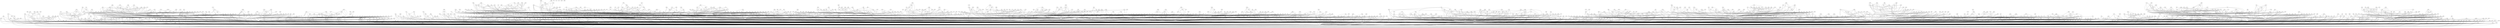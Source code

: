 graph G {
0 [label="0"];
1 [label="1"];
2 [label="2"];
3 [label="3"];
4 [label="4"];
5 [label="5"];
6 [label="6"];
7 [label="7"];
8 [label="8"];
9 [label="9"];
10 [label="10"];
11 [label="11"];
12 [label="12"];
13 [label="13"];
14 [label="14"];
15 [label="15"];
16 [label="16"];
17 [label="17"];
18 [label="18"];
19 [label="19"];
20 [label="20"];
21 [label="21"];
22 [label="22"];
23 [label="23"];
24 [label="24"];
25 [label="25"];
26 [label="26"];
27 [label="27"];
28 [label="28"];
29 [label="29"];
30 [label="30"];
31 [label="31"];
32 [label="32"];
33 [label="33"];
34 [label="34"];
35 [label="35"];
36 [label="36"];
37 [label="37"];
38 [label="38"];
39 [label="39"];
40 [label="40"];
41 [label="41"];
42 [label="42"];
43 [label="43"];
44 [label="44"];
45 [label="45"];
46 [label="46"];
47 [label="47"];
48 [label="48"];
49 [label="49"];
50 [label="50"];
51 [label="51"];
52 [label="52"];
53 [label="53"];
54 [label="54"];
55 [label="55"];
56 [label="56"];
57 [label="57"];
58 [label="58"];
59 [label="59"];
60 [label="60"];
61 [label="61"];
62 [label="62"];
63 [label="63"];
64 [label="64"];
65 [label="65"];
66 [label="66"];
67 [label="67"];
68 [label="68"];
69 [label="69"];
70 [label="70"];
71 [label="71"];
72 [label="72"];
73 [label="73"];
74 [label="74"];
75 [label="75"];
76 [label="76"];
77 [label="77"];
78 [label="78"];
79 [label="79"];
80 [label="80"];
81 [label="81"];
82 [label="82"];
83 [label="83"];
84 [label="84"];
85 [label="85"];
86 [label="86"];
87 [label="87"];
88 [label="88"];
89 [label="89"];
90 [label="90"];
91 [label="91"];
92 [label="92"];
93 [label="93"];
94 [label="94"];
95 [label="95"];
96 [label="96"];
97 [label="97"];
98 [label="98"];
99 [label="99"];
100 [label="100"];
101 [label="101"];
102 [label="102"];
103 [label="103"];
104 [label="104"];
105 [label="105"];
106 [label="106"];
107 [label="107"];
108 [label="108"];
109 [label="109"];
110 [label="110"];
111 [label="111"];
112 [label="112"];
113 [label="113"];
114 [label="114"];
115 [label="115"];
116 [label="116"];
117 [label="117"];
118 [label="118"];
119 [label="119"];
120 [label="120"];
121 [label="121"];
122 [label="122"];
123 [label="123"];
124 [label="124"];
125 [label="125"];
126 [label="126"];
127 [label="127"];
128 [label="128"];
129 [label="129"];
130 [label="130"];
131 [label="131"];
132 [label="132"];
133 [label="133"];
134 [label="134"];
135 [label="135"];
136 [label="136"];
137 [label="137"];
138 [label="138"];
139 [label="139"];
140 [label="140"];
141 [label="141"];
142 [label="142"];
143 [label="143"];
144 [label="144"];
145 [label="145"];
146 [label="146"];
147 [label="147"];
148 [label="148"];
149 [label="149"];
150 [label="150"];
151 [label="151"];
152 [label="152"];
153 [label="153"];
154 [label="154"];
155 [label="155"];
156 [label="156"];
157 [label="157"];
158 [label="158"];
159 [label="159"];
160 [label="160"];
161 [label="161"];
162 [label="162"];
163 [label="163"];
164 [label="164"];
165 [label="165"];
166 [label="166"];
167 [label="167"];
168 [label="168"];
169 [label="169"];
170 [label="170"];
171 [label="171"];
172 [label="172"];
173 [label="173"];
174 [label="174"];
175 [label="175"];
176 [label="176"];
177 [label="177"];
178 [label="178"];
179 [label="179"];
180 [label="180"];
181 [label="181"];
182 [label="182"];
183 [label="183"];
184 [label="184"];
185 [label="185"];
186 [label="186"];
187 [label="187"];
188 [label="188"];
189 [label="189"];
190 [label="190"];
191 [label="191"];
192 [label="192"];
193 [label="193"];
194 [label="194"];
195 [label="195"];
196 [label="196"];
197 [label="197"];
198 [label="198"];
199 [label="199"];
200 [label="200"];
201 [label="201"];
202 [label="202"];
203 [label="203"];
204 [label="204"];
205 [label="205"];
206 [label="206"];
207 [label="207"];
208 [label="208"];
209 [label="209"];
210 [label="210"];
211 [label="211"];
212 [label="212"];
213 [label="213"];
214 [label="214"];
215 [label="215"];
216 [label="216"];
217 [label="217"];
218 [label="218"];
219 [label="219"];
220 [label="220"];
221 [label="221"];
222 [label="222"];
223 [label="223"];
224 [label="224"];
225 [label="225"];
226 [label="226"];
227 [label="227"];
228 [label="228"];
229 [label="229"];
230 [label="230"];
231 [label="231"];
232 [label="232"];
233 [label="233"];
234 [label="234"];
235 [label="235"];
236 [label="236"];
237 [label="237"];
238 [label="238"];
239 [label="239"];
240 [label="240"];
241 [label="241"];
242 [label="242"];
243 [label="243"];
244 [label="244"];
245 [label="245"];
246 [label="246"];
247 [label="247"];
248 [label="248"];
249 [label="249"];
250 [label="250"];
251 [label="251"];
252 [label="252"];
253 [label="253"];
254 [label="254"];
255 [label="255"];
256 [label="256"];
257 [label="257"];
258 [label="258"];
259 [label="259"];
260 [label="260"];
261 [label="261"];
262 [label="262"];
263 [label="263"];
264 [label="264"];
265 [label="265"];
266 [label="266"];
267 [label="267"];
268 [label="268"];
269 [label="269"];
270 [label="270"];
271 [label="271"];
272 [label="272"];
273 [label="273"];
274 [label="274"];
275 [label="275"];
276 [label="276"];
277 [label="277"];
278 [label="278"];
279 [label="279"];
280 [label="280"];
281 [label="281"];
282 [label="282"];
283 [label="283"];
284 [label="284"];
285 [label="285"];
286 [label="286"];
287 [label="287"];
288 [label="288"];
289 [label="289"];
290 [label="290"];
291 [label="291"];
292 [label="292"];
293 [label="293"];
294 [label="294"];
295 [label="295"];
296 [label="296"];
297 [label="297"];
298 [label="298"];
299 [label="299"];
300 [label="300"];
301 [label="301"];
302 [label="302"];
303 [label="303"];
304 [label="304"];
305 [label="305"];
306 [label="306"];
307 [label="307"];
308 [label="308"];
309 [label="309"];
310 [label="310"];
311 [label="311"];
312 [label="312"];
313 [label="313"];
314 [label="314"];
315 [label="315"];
316 [label="316"];
317 [label="317"];
318 [label="318"];
319 [label="319"];
320 [label="320"];
321 [label="321"];
322 [label="322"];
323 [label="323"];
324 [label="324"];
325 [label="325"];
326 [label="326"];
327 [label="327"];
328 [label="328"];
329 [label="329"];
330 [label="330"];
331 [label="331"];
332 [label="332"];
333 [label="333"];
334 [label="334"];
335 [label="335"];
336 [label="336"];
337 [label="337"];
338 [label="338"];
339 [label="339"];
340 [label="340"];
341 [label="341"];
342 [label="342"];
343 [label="343"];
344 [label="344"];
345 [label="345"];
346 [label="346"];
347 [label="347"];
348 [label="348"];
349 [label="349"];
350 [label="350"];
351 [label="351"];
352 [label="352"];
353 [label="353"];
354 [label="354"];
355 [label="355"];
356 [label="356"];
357 [label="357"];
358 [label="358"];
359 [label="359"];
360 [label="360"];
361 [label="361"];
362 [label="362"];
363 [label="363"];
364 [label="364"];
365 [label="365"];
366 [label="366"];
367 [label="367"];
368 [label="368"];
369 [label="369"];
370 [label="370"];
371 [label="371"];
372 [label="372"];
373 [label="373"];
374 [label="374"];
375 [label="375"];
376 [label="376"];
377 [label="377"];
378 [label="378"];
379 [label="379"];
380 [label="380"];
381 [label="381"];
382 [label="382"];
383 [label="383"];
384 [label="384"];
385 [label="385"];
386 [label="386"];
387 [label="387"];
388 [label="388"];
389 [label="389"];
390 [label="390"];
391 [label="391"];
392 [label="392"];
393 [label="393"];
394 [label="394"];
395 [label="395"];
396 [label="396"];
397 [label="397"];
398 [label="398"];
399 [label="399"];
400 [label="400"];
401 [label="401"];
402 [label="402"];
403 [label="403"];
404 [label="404"];
405 [label="405"];
406 [label="406"];
407 [label="407"];
408 [label="408"];
409 [label="409"];
410 [label="410"];
411 [label="411"];
412 [label="412"];
413 [label="413"];
414 [label="414"];
415 [label="415"];
416 [label="416"];
417 [label="417"];
418 [label="418"];
419 [label="419"];
420 [label="420"];
421 [label="421"];
422 [label="422"];
423 [label="423"];
424 [label="424"];
425 [label="425"];
426 [label="426"];
427 [label="427"];
428 [label="428"];
429 [label="429"];
430 [label="430"];
431 [label="431"];
432 [label="432"];
433 [label="433"];
434 [label="434"];
435 [label="435"];
436 [label="436"];
437 [label="437"];
438 [label="438"];
439 [label="439"];
440 [label="440"];
441 [label="441"];
442 [label="442"];
443 [label="443"];
444 [label="444"];
445 [label="445"];
446 [label="446"];
447 [label="447"];
448 [label="448"];
449 [label="449"];
450 [label="450"];
451 [label="451"];
452 [label="452"];
453 [label="453"];
454 [label="454"];
455 [label="455"];
456 [label="456"];
457 [label="457"];
458 [label="458"];
459 [label="459"];
460 [label="460"];
461 [label="461"];
462 [label="462"];
463 [label="463"];
464 [label="464"];
465 [label="465"];
466 [label="466"];
467 [label="467"];
468 [label="468"];
469 [label="469"];
470 [label="470"];
471 [label="471"];
472 [label="472"];
473 [label="473"];
474 [label="474"];
475 [label="475"];
476 [label="476"];
477 [label="477"];
478 [label="478"];
479 [label="479"];
480 [label="480"];
481 [label="481"];
482 [label="482"];
483 [label="483"];
484 [label="484"];
485 [label="485"];
486 [label="486"];
487 [label="487"];
488 [label="488"];
489 [label="489"];
490 [label="490"];
491 [label="491"];
492 [label="492"];
493 [label="493"];
494 [label="494"];
495 [label="495"];
496 [label="496"];
497 [label="497"];
498 [label="498"];
499 [label="499"];
500 [label="500"];
501 [label="501"];
502 [label="502"];
503 [label="503"];
504 [label="504"];
505 [label="505"];
506 [label="506"];
507 [label="507"];
508 [label="508"];
509 [label="509"];
510 [label="510"];
511 [label="511"];
512 [label="512"];
513 [label="513"];
514 [label="514"];
515 [label="515"];
516 [label="516"];
517 [label="517"];
518 [label="518"];
519 [label="519"];
520 [label="520"];
521 [label="521"];
522 [label="522"];
523 [label="523"];
524 [label="524"];
525 [label="525"];
526 [label="526"];
527 [label="527"];
528 [label="528"];
529 [label="529"];
530 [label="530"];
531 [label="531"];
532 [label="532"];
533 [label="533"];
534 [label="534"];
535 [label="535"];
536 [label="536"];
537 [label="537"];
538 [label="538"];
539 [label="539"];
540 [label="540"];
541 [label="541"];
542 [label="542"];
543 [label="543"];
544 [label="544"];
545 [label="545"];
546 [label="546"];
547 [label="547"];
548 [label="548"];
549 [label="549"];
550 [label="550"];
551 [label="551"];
552 [label="552"];
553 [label="553"];
554 [label="554"];
555 [label="555"];
556 [label="556"];
557 [label="557"];
558 [label="558"];
559 [label="559"];
560 [label="560"];
561 [label="561"];
562 [label="562"];
563 [label="563"];
564 [label="564"];
565 [label="565"];
566 [label="566"];
567 [label="567"];
568 [label="568"];
569 [label="569"];
570 [label="570"];
571 [label="571"];
572 [label="572"];
573 [label="573"];
574 [label="574"];
575 [label="575"];
576 [label="576"];
577 [label="577"];
578 [label="578"];
579 [label="579"];
580 [label="580"];
581 [label="581"];
582 [label="582"];
583 [label="583"];
584 [label="584"];
585 [label="585"];
586 [label="586"];
587 [label="587"];
588 [label="588"];
589 [label="589"];
590 [label="590"];
591 [label="591"];
592 [label="592"];
593 [label="593"];
594 [label="594"];
595 [label="595"];
596 [label="596"];
597 [label="597"];
598 [label="598"];
599 [label="599"];
600 [label="600"];
601 [label="601"];
602 [label="602"];
603 [label="603"];
604 [label="604"];
605 [label="605"];
606 [label="606"];
607 [label="607"];
608 [label="608"];
609 [label="609"];
610 [label="610"];
611 [label="611"];
612 [label="612"];
613 [label="613"];
614 [label="614"];
615 [label="615"];
616 [label="616"];
617 [label="617"];
618 [label="618"];
619 [label="619"];
620 [label="620"];
621 [label="621"];
622 [label="622"];
623 [label="623"];
624 [label="624"];
625 [label="625"];
626 [label="626"];
627 [label="627"];
628 [label="628"];
629 [label="629"];
630 [label="630"];
631 [label="631"];
632 [label="632"];
633 [label="633"];
634 [label="634"];
635 [label="635"];
636 [label="636"];
637 [label="637"];
638 [label="638"];
639 [label="639"];
640 [label="640"];
641 [label="641"];
642 [label="642"];
643 [label="643"];
644 [label="644"];
645 [label="645"];
646 [label="646"];
647 [label="647"];
648 [label="648"];
649 [label="649"];
650 [label="650"];
651 [label="651"];
652 [label="652"];
653 [label="653"];
654 [label="654"];
655 [label="655"];
656 [label="656"];
657 [label="657"];
658 [label="658"];
659 [label="659"];
660 [label="660"];
661 [label="661"];
662 [label="662"];
663 [label="663"];
664 [label="664"];
665 [label="665"];
666 [label="666"];
667 [label="667"];
668 [label="668"];
669 [label="669"];
670 [label="670"];
671 [label="671"];
672 [label="672"];
673 [label="673"];
674 [label="674"];
675 [label="675"];
676 [label="676"];
677 [label="677"];
678 [label="678"];
679 [label="679"];
680 [label="680"];
681 [label="681"];
682 [label="682"];
683 [label="683"];
684 [label="684"];
685 [label="685"];
686 [label="686"];
687 [label="687"];
688 [label="688"];
689 [label="689"];
690 [label="690"];
691 [label="691"];
692 [label="692"];
693 [label="693"];
694 [label="694"];
695 [label="695"];
696 [label="696"];
697 [label="697"];
698 [label="698"];
699 [label="699"];
700 [label="700"];
701 [label="701"];
702 [label="702"];
703 [label="703"];
704 [label="704"];
705 [label="705"];
706 [label="706"];
707 [label="707"];
708 [label="708"];
709 [label="709"];
710 [label="710"];
711 [label="711"];
712 [label="712"];
713 [label="713"];
714 [label="714"];
715 [label="715"];
716 [label="716"];
717 [label="717"];
718 [label="718"];
719 [label="719"];
720 [label="720"];
721 [label="721"];
722 [label="722"];
723 [label="723"];
724 [label="724"];
725 [label="725"];
726 [label="726"];
727 [label="727"];
728 [label="728"];
729 [label="729"];
730 [label="730"];
731 [label="731"];
732 [label="732"];
733 [label="733"];
734 [label="734"];
735 [label="735"];
736 [label="736"];
737 [label="737"];
738 [label="738"];
739 [label="739"];
740 [label="740"];
741 [label="741"];
742 [label="742"];
743 [label="743"];
744 [label="744"];
745 [label="745"];
746 [label="746"];
747 [label="747"];
748 [label="748"];
749 [label="749"];
750 [label="750"];
751 [label="751"];
752 [label="752"];
753 [label="753"];
754 [label="754"];
755 [label="755"];
756 [label="756"];
757 [label="757"];
758 [label="758"];
759 [label="759"];
760 [label="760"];
761 [label="761"];
762 [label="762"];
763 [label="763"];
764 [label="764"];
765 [label="765"];
766 [label="766"];
767 [label="767"];
768 [label="768"];
769 [label="769"];
770 [label="770"];
771 [label="771"];
772 [label="772"];
773 [label="773"];
774 [label="774"];
775 [label="775"];
776 [label="776"];
777 [label="777"];
778 [label="778"];
779 [label="779"];
780 [label="780"];
781 [label="781"];
782 [label="782"];
783 [label="783"];
784 [label="784"];
785 [label="785"];
786 [label="786"];
787 [label="787"];
788 [label="788"];
789 [label="789"];
790 [label="790"];
791 [label="791"];
792 [label="792"];
793 [label="793"];
794 [label="794"];
795 [label="795"];
796 [label="796"];
797 [label="797"];
798 [label="798"];
799 [label="799"];
800 [label="800"];
801 [label="801"];
802 [label="802"];
803 [label="803"];
804 [label="804"];
805 [label="805"];
806 [label="806"];
807 [label="807"];
808 [label="808"];
809 [label="809"];
810 [label="810"];
811 [label="811"];
812 [label="812"];
813 [label="813"];
814 [label="814"];
815 [label="815"];
816 [label="816"];
817 [label="817"];
818 [label="818"];
819 [label="819"];
820 [label="820"];
821 [label="821"];
822 [label="822"];
823 [label="823"];
824 [label="824"];
825 [label="825"];
826 [label="826"];
827 [label="827"];
828 [label="828"];
829 [label="829"];
830 [label="830"];
831 [label="831"];
832 [label="832"];
833 [label="833"];
834 [label="834"];
835 [label="835"];
836 [label="836"];
837 [label="837"];
838 [label="838"];
839 [label="839"];
840 [label="840"];
841 [label="841"];
842 [label="842"];
843 [label="843"];
844 [label="844"];
845 [label="845"];
846 [label="846"];
847 [label="847"];
848 [label="848"];
849 [label="849"];
850 [label="850"];
851 [label="851"];
852 [label="852"];
853 [label="853"];
854 [label="854"];
855 [label="855"];
856 [label="856"];
857 [label="857"];
858 [label="858"];
859 [label="859"];
860 [label="860"];
861 [label="861"];
862 [label="862"];
863 [label="863"];
864 [label="864"];
865 [label="865"];
866 [label="866"];
867 [label="867"];
868 [label="868"];
869 [label="869"];
870 [label="870"];
871 [label="871"];
872 [label="872"];
873 [label="873"];
874 [label="874"];
875 [label="875"];
876 [label="876"];
877 [label="877"];
878 [label="878"];
879 [label="879"];
880 [label="880"];
881 [label="881"];
882 [label="882"];
883 [label="883"];
884 [label="884"];
885 [label="885"];
886 [label="886"];
887 [label="887"];
888 [label="888"];
889 [label="889"];
890 [label="890"];
891 [label="891"];
892 [label="892"];
893 [label="893"];
894 [label="894"];
895 [label="895"];
896 [label="896"];
897 [label="897"];
898 [label="898"];
899 [label="899"];
900 [label="900"];
901 [label="901"];
902 [label="902"];
903 [label="903"];
904 [label="904"];
905 [label="905"];
906 [label="906"];
907 [label="907"];
908 [label="908"];
909 [label="909"];
910 [label="910"];
911 [label="911"];
912 [label="912"];
913 [label="913"];
914 [label="914"];
915 [label="915"];
916 [label="916"];
917 [label="917"];
918 [label="918"];
919 [label="919"];
920 [label="920"];
921 [label="921"];
922 [label="922"];
923 [label="923"];
924 [label="924"];
925 [label="925"];
926 [label="926"];
927 [label="927"];
928 [label="928"];
929 [label="929"];
930 [label="930"];
931 [label="931"];
932 [label="932"];
933 [label="933"];
934 [label="934"];
935 [label="935"];
936 [label="936"];
937 [label="937"];
938 [label="938"];
939 [label="939"];
940 [label="940"];
941 [label="941"];
942 [label="942"];
943 [label="943"];
944 [label="944"];
945 [label="945"];
946 [label="946"];
947 [label="947"];
948 [label="948"];
949 [label="949"];
950 [label="950"];
951 [label="951"];
952 [label="952"];
953 [label="953"];
954 [label="954"];
955 [label="955"];
956 [label="956"];
957 [label="957"];
958 [label="958"];
959 [label="959"];
960 [label="960"];
961 [label="961"];
962 [label="962"];
963 [label="963"];
964 [label="964"];
965 [label="965"];
966 [label="966"];
967 [label="967"];
968 [label="968"];
969 [label="969"];
970 [label="970"];
971 [label="971"];
972 [label="972"];
973 [label="973"];
974 [label="974"];
975 [label="975"];
976 [label="976"];
977 [label="977"];
978 [label="978"];
979 [label="979"];
980 [label="980"];
981 [label="981"];
982 [label="982"];
983 [label="983"];
984 [label="984"];
985 [label="985"];
986 [label="986"];
987 [label="987"];
988 [label="988"];
989 [label="989"];
990 [label="990"];
991 [label="991"];
992 [label="992"];
993 [label="993"];
994 [label="994"];
995 [label="995"];
996 [label="996"];
997 [label="997"];
998 [label="998"];
999 [label="999"];
1000 [label="1000"];
1001 [label="1001"];
1002 [label="1002"];
1003 [label="1003"];
1004 [label="1004"];
1005 [label="1005"];
1006 [label="1006"];
1007 [label="1007"];
1008 [label="1008"];
1009 [label="1009"];
1010 [label="1010"];
1011 [label="1011"];
1012 [label="1012"];
1013 [label="1013"];
1014 [label="1014"];
1015 [label="1015"];
1016 [label="1016"];
1017 [label="1017"];
1018 [label="1018"];
1019 [label="1019"];
1020 [label="1020"];
1021 [label="1021"];
1022 [label="1022"];
1023 [label="1023"];
1024 [label="1024"];
1025 [label="1025"];
1026 [label="1026"];
1027 [label="1027"];
1028 [label="1028"];
1029 [label="1029"];
1030 [label="1030"];
1031 [label="1031"];
1032 [label="1032"];
1033 [label="1033"];
1034 [label="1034"];
1035 [label="1035"];
1036 [label="1036"];
1037 [label="1037"];
1038 [label="1038"];
1039 [label="1039"];
1040 [label="1040"];
1041 [label="1041"];
1042 [label="1042"];
1043 [label="1043"];
1044 [label="1044"];
1045 [label="1045"];
1046 [label="1046"];
1047 [label="1047"];
1048 [label="1048"];
1049 [label="1049"];
1050 [label="1050"];
1051 [label="1051"];
1052 [label="1052"];
1053 [label="1053"];
1054 [label="1054"];
1055 [label="1055"];
1056 [label="1056"];
1057 [label="1057"];
1058 [label="1058"];
1059 [label="1059"];
1060 [label="1060"];
1061 [label="1061"];
1062 [label="1062"];
1063 [label="1063"];
1064 [label="1064"];
1065 [label="1065"];
1066 [label="1066"];
1067 [label="1067"];
1068 [label="1068"];
1069 [label="1069"];
1070 [label="1070"];
1071 [label="1071"];
1072 [label="1072"];
1073 [label="1073"];
1074 [label="1074"];
1075 [label="1075"];
1076 [label="1076"];
1077 [label="1077"];
1078 [label="1078"];
1079 [label="1079"];
1080 [label="1080"];
1081 [label="1081"];
1082 [label="1082"];
1083 [label="1083"];
1084 [label="1084"];
1085 [label="1085"];
1086 [label="1086"];
1087 [label="1087"];
1088 [label="1088"];
1089 [label="1089"];
1090 [label="1090"];
1091 [label="1091"];
1092 [label="1092"];
1093 [label="1093"];
1094 [label="1094"];
1095 [label="1095"];
1096 [label="1096"];
1097 [label="1097"];
1098 [label="1098"];
1099 [label="1099"];
1100 [label="1100"];
1101 [label="1101"];
1102 [label="1102"];
1103 [label="1103"];
1104 [label="1104"];
1105 [label="1105"];
1106 [label="1106"];
1107 [label="1107"];
1108 [label="1108"];
1109 [label="1109"];
1110 [label="1110"];
1111 [label="1111"];
1112 [label="1112"];
1113 [label="1113"];
1114 [label="1114"];
1115 [label="1115"];
1116 [label="1116"];
1117 [label="1117"];
1118 [label="1118"];
1119 [label="1119"];
1120 [label="1120"];
1121 [label="1121"];
1122 [label="1122"];
1123 [label="1123"];
1124 [label="1124"];
1125 [label="1125"];
1126 [label="1126"];
1127 [label="1127"];
1128 [label="1128"];
1129 [label="1129"];
1130 [label="1130"];
1131 [label="1131"];
1132 [label="1132"];
1133 [label="1133"];
1134 [label="1134"];
1135 [label="1135"];
1136 [label="1136"];
1137 [label="1137"];
1138 [label="1138"];
1139 [label="1139"];
1140 [label="1140"];
1141 [label="1141"];
1142 [label="1142"];
1143 [label="1143"];
1144 [label="1144"];
1145 [label="1145"];
1146 [label="1146"];
1147 [label="1147"];
1148 [label="1148"];
1149 [label="1149"];
1150 [label="1150"];
1151 [label="1151"];
1152 [label="1152"];
1153 [label="1153"];
1154 [label="1154"];
1155 [label="1155"];
1156 [label="1156"];
1157 [label="1157"];
1158 [label="1158"];
1159 [label="1159"];
1160 [label="1160"];
1161 [label="1161"];
1162 [label="1162"];
1163 [label="1163"];
1164 [label="1164"];
1165 [label="1165"];
1166 [label="1166"];
1167 [label="1167"];
1168 [label="1168"];
1169 [label="1169"];
1170 [label="1170"];
1171 [label="1171"];
1172 [label="1172"];
1173 [label="1173"];
1174 [label="1174"];
1175 [label="1175"];
1176 [label="1176"];
1177 [label="1177"];
1178 [label="1178"];
1179 [label="1179"];
1180 [label="1180"];
1181 [label="1181"];
1182 [label="1182"];
1183 [label="1183"];
1184 [label="1184"];
1185 [label="1185"];
1186 [label="1186"];
1187 [label="1187"];
1188 [label="1188"];
1189 [label="1189"];
1190 [label="1190"];
1191 [label="1191"];
1192 [label="1192"];
1193 [label="1193"];
1194 [label="1194"];
1195 [label="1195"];
1196 [label="1196"];
1197 [label="1197"];
1198 [label="1198"];
1199 [label="1199"];
1200 [label="1200"];
1201 [label="1201"];
1202 [label="1202"];
1203 [label="1203"];
1204 [label="1204"];
1205 [label="1205"];
1206 [label="1206"];
1207 [label="1207"];
1208 [label="1208"];
1209 [label="1209"];
1210 [label="1210"];
1211 [label="1211"];
1212 [label="1212"];
1213 [label="1213"];
1214 [label="1214"];
1215 [label="1215"];
1216 [label="1216"];
1217 [label="1217"];
1218 [label="1218"];
1219 [label="1219"];
1220 [label="1220"];
1221 [label="1221"];
1222 [label="1222"];
1223 [label="1223"];
1224 [label="1224"];
1225 [label="1225"];
1226 [label="1226"];
1227 [label="1227"];
1228 [label="1228"];
1229 [label="1229"];
1230 [label="1230"];
1231 [label="1231"];
1232 [label="1232"];
1233 [label="1233"];
1234 [label="1234"];
1235 [label="1235"];
1236 [label="1236"];
1237 [label="1237"];
1238 [label="1238"];
1239 [label="1239"];
1240 [label="1240"];
1241 [label="1241"];
1242 [label="1242"];
1243 [label="1243"];
1244 [label="1244"];
1245 [label="1245"];
1246 [label="1246"];
1247 [label="1247"];
1248 [label="1248"];
1249 [label="1249"];
1250 [label="1250"];
1251 [label="1251"];
1252 [label="1252"];
1253 [label="1253"];
1254 [label="1254"];
1255 [label="1255"];
1256 [label="1256"];
1257 [label="1257"];
1258 [label="1258"];
1259 [label="1259"];
1260 [label="1260"];
1261 [label="1261"];
1262 [label="1262"];
1263 [label="1263"];
1264 [label="1264"];
1265 [label="1265"];
1266 [label="1266"];
1267 [label="1267"];
1268 [label="1268"];
1269 [label="1269"];
1270 [label="1270"];
1271 [label="1271"];
1272 [label="1272"];
1273 [label="1273"];
1274 [label="1274"];
1275 [label="1275"];
1276 [label="1276"];
1277 [label="1277"];
1278 [label="1278"];
1279 [label="1279"];
1280 [label="1280"];
1281 [label="1281"];
1282 [label="1282"];
1283 [label="1283"];
1284 [label="1284"];
1285 [label="1285"];
1286 [label="1286"];
1287 [label="1287"];
1288 [label="1288"];
1289 [label="1289"];
1290 [label="1290"];
1291 [label="1291"];
1292 [label="1292"];
1293 [label="1293"];
1294 [label="1294"];
1295 [label="1295"];
1296 [label="1296"];
1297 [label="1297"];
1298 [label="1298"];
1299 [label="1299"];
1300 [label="1300"];
1301 [label="1301"];
1302 [label="1302"];
1303 [label="1303"];
1304 [label="1304"];
1305 [label="1305"];
1306 [label="1306"];
1307 [label="1307"];
1308 [label="1308"];
1309 [label="1309"];
1310 [label="1310"];
1311 [label="1311"];
1312 [label="1312"];
1313 [label="1313"];
1314 [label="1314"];
1315 [label="1315"];
1316 [label="1316"];
1317 [label="1317"];
1318 [label="1318"];
1319 [label="1319"];
1320 [label="1320"];
1321 [label="1321"];
1322 [label="1322"];
1323 [label="1323"];
1324 [label="1324"];
1325 [label="1325"];
1326 [label="1326"];
1327 [label="1327"];
1328 [label="1328"];
1329 [label="1329"];
1330 [label="1330"];
1331 [label="1331"];
1332 [label="1332"];
1333 [label="1333"];
1334 [label="1334"];
1335 [label="1335"];
1336 [label="1336"];
1337 [label="1337"];
1338 [label="1338"];
1339 [label="1339"];
1340 [label="1340"];
1341 [label="1341"];
1342 [label="1342"];
1343 [label="1343"];
1344 [label="1344"];
1345 [label="1345"];
1346 [label="1346"];
1347 [label="1347"];
1348 [label="1348"];
1349 [label="1349"];
1350 [label="1350"];
1351 [label="1351"];
1352 [label="1352"];
1353 [label="1353"];
1354 [label="1354"];
1355 [label="1355"];
1356 [label="1356"];
1357 [label="1357"];
1358 [label="1358"];
1359 [label="1359"];
1360 [label="1360"];
1361 [label="1361"];
1362 [label="1362"];
1363 [label="1363"];
1364 [label="1364"];
1365 [label="1365"];
1366 [label="1366"];
1367 [label="1367"];
1368 [label="1368"];
1369 [label="1369"];
1370 [label="1370"];
1371 [label="1371"];
1372 [label="1372"];
1373 [label="1373"];
1374 [label="1374"];
1375 [label="1375"];
1376 [label="1376"];
1377 [label="1377"];
1378 [label="1378"];
1379 [label="1379"];
1380 [label="1380"];
1381 [label="1381"];
1382 [label="1382"];
1383 [label="1383"];
1384 [label="1384"];
1385 [label="1385"];
1386 [label="1386"];
1387 [label="1387"];
1388 [label="1388"];
1389 [label="1389"];
1390 [label="1390"];
1391 [label="1391"];
1392 [label="1392"];
1393 [label="1393"];
1394 [label="1394"];
1395 [label="1395"];
1396 [label="1396"];
1397 [label="1397"];
1398 [label="1398"];
1399 [label="1399"];
1400 [label="1400"];
1401 [label="1401"];
1402 [label="1402"];
1403 [label="1403"];
1404 [label="1404"];
1405 [label="1405"];
1406 [label="1406"];
1407 [label="1407"];
1408 [label="1408"];
1409 [label="1409"];
1410 [label="1410"];
1411 [label="1411"];
1412 [label="1412"];
1413 [label="1413"];
1414 [label="1414"];
1415 [label="1415"];
1416 [label="1416"];
1417 [label="1417"];
1418 [label="1418"];
1419 [label="1419"];
1420 [label="1420"];
1421 [label="1421"];
1422 [label="1422"];
1423 [label="1423"];
1424 [label="1424"];
1425 [label="1425"];
1426 [label="1426"];
1427 [label="1427"];
1428 [label="1428"];
1429 [label="1429"];
1430 [label="1430"];
1431 [label="1431"];
1432 [label="1432"];
1433 [label="1433"];
1434 [label="1434"];
1435 [label="1435"];
1436 [label="1436"];
1437 [label="1437"];
1438 [label="1438"];
1439 [label="1439"];
1440 [label="1440"];
1441 [label="1441"];
1442 [label="1442"];
1443 [label="1443"];
1444 [label="1444"];
1445 [label="1445"];
1446 [label="1446"];
1447 [label="1447"];
1448 [label="1448"];
1449 [label="1449"];
1450 [label="1450"];
1451 [label="1451"];
1452 [label="1452"];
1453 [label="1453"];
1454 [label="1454"];
1455 [label="1455"];
1456 [label="1456"];
1457 [label="1457"];
1458 [label="1458"];
1459 [label="1459"];
1460 [label="1460"];
1461 [label="1461"];
1462 [label="1462"];
1463 [label="1463"];
1464 [label="1464"];
1465 [label="1465"];
1466 [label="1466"];
1467 [label="1467"];
1468 [label="1468"];
1469 [label="1469"];
1470 [label="1470"];
1471 [label="1471"];
1472 [label="1472"];
1473 [label="1473"];
1474 [label="1474"];
1475 [label="1475"];
1476 [label="1476"];
1477 [label="1477"];
1478 [label="1478"];
1479 [label="1479"];
1480 [label="1480"];
1481 [label="1481"];
1482 [label="1482"];
1483 [label="1483"];
1484 [label="1484"];
1485 [label="1485"];
1486 [label="1486"];
1487 [label="1487"];
1488 [label="1488"];
1489 [label="1489"];
1490 [label="1490"];
1491 [label="1491"];
1492 [label="1492"];
1493 [label="1493"];
1494 [label="1494"];
1495 [label="1495"];
1496 [label="1496"];
1497 [label="1497"];
1498 [label="1498"];
1499 [label="1499"];
1500 [label="1500"];
1501 [label="1501"];
1502 [label="1502"];
1503 [label="1503"];
1504 [label="1504"];
1505 [label="1505"];
1506 [label="1506"];
1507 [label="1507"];
1508 [label="1508"];
1509 [label="1509"];
1510 [label="1510"];
1511 [label="1511"];
1512 [label="1512"];
1513 [label="1513"];
1514 [label="1514"];
1515 [label="1515"];
1516 [label="1516"];
1517 [label="1517"];
1518 [label="1518"];
1519 [label="1519"];
1520 [label="1520"];
1521 [label="1521"];
1522 [label="1522"];
1523 [label="1523"];
1524 [label="1524"];
1525 [label="1525"];
1526 [label="1526"];
1527 [label="1527"];
1528 [label="1528"];
1529 [label="1529"];
1530 [label="1530"];
1531 [label="1531"];
1532 [label="1532"];
1533 [label="1533"];
1534 [label="1534"];
1535 [label="1535"];
1536 [label="1536"];
1537 [label="1537"];
1538 [label="1538"];
1539 [label="1539"];
1540 [label="1540"];
1541 [label="1541"];
1542 [label="1542"];
1543 [label="1543"];
1544 [label="1544"];
1545 [label="1545"];
1546 [label="1546"];
1547 [label="1547"];
1548 [label="1548"];
1549 [label="1549"];
1550 [label="1550"];
1551 [label="1551"];
1552 [label="1552"];
1553 [label="1553"];
1554 [label="1554"];
1555 [label="1555"];
1556 [label="1556"];
1557 [label="1557"];
1558 [label="1558"];
1559 [label="1559"];
1560 [label="1560"];
1561 [label="1561"];
1562 [label="1562"];
1563 [label="1563"];
1564 [label="1564"];
1565 [label="1565"];
1566 [label="1566"];
1567 [label="1567"];
1568 [label="1568"];
1569 [label="1569"];
1570 [label="1570"];
1571 [label="1571"];
1572 [label="1572"];
1573 [label="1573"];
1574 [label="1574"];
1575 [label="1575"];
1576 [label="1576"];
1577 [label="1577"];
1578 [label="1578"];
1579 [label="1579"];
1580 [label="1580"];
1581 [label="1581"];
1582 [label="1582"];
1583 [label="1583"];
1584 [label="1584"];
1585 [label="1585"];
1586 [label="1586"];
1587 [label="1587"];
1588 [label="1588"];
1589 [label="1589"];
1590 [label="1590"];
1591 [label="1591"];
1592 [label="1592"];
1593 [label="1593"];
1594 [label="1594"];
1595 [label="1595"];
1596 [label="1596"];
1597 [label="1597"];
1598 [label="1598"];
1599 [label="1599"];
0 -- 1;
2 -- 3;
2 -- 4;
2 -- 5;
3 -- 4;
3 -- 5;
6 -- 0;
6 -- 1;
6 -- 3;
7 -- 0;
7 -- 2;
7 -- 4;
8 -- 0;
8 -- 2;
8 -- 4;
9 -- 0;
9 -- 1;
9 -- 2;
9 -- 3;
10 -- 1;
10 -- 3;
10 -- 4;
11 -- 0;
11 -- 1;
11 -- 3;
11 -- 4;
12 -- 7;
12 -- 0;
12 -- 4;
13 -- 10;
13 -- 0;
13 -- 4;
14 -- 2;
14 -- 4;
15 -- 8;
15 -- 0;
15 -- 3;
15 -- 4;
16 -- 3;
17 -- 6;
17 -- 2;
18 -- 12;
18 -- 3;
19 -- 1;
19 -- 4;
19 -- 5;
20 -- 0;
20 -- 2;
20 -- 4;
21 -- 10;
21 -- 2;
22 -- 13;
22 -- 10;
22 -- 1;
23 -- 13;
23 -- 10;
23 -- 1;
23 -- 2;
23 -- 3;
24 -- 13;
24 -- 10;
24 -- 0;
24 -- 1;
24 -- 2;
25 -- 23;
25 -- 10;
25 -- 2;
26 -- 1;
26 -- 3;
26 -- 4;
26 -- 5;
27 -- 0;
27 -- 2;
28 -- 11;
28 -- 0;
28 -- 1;
28 -- 3;
29 -- 6;
29 -- 2;
29 -- 3;
30 -- 16;
30 -- 6;
30 -- 2;
31 -- 26;
31 -- 0;
31 -- 2;
31 -- 4;
32 -- 13;
32 -- 10;
32 -- 0;
32 -- 1;
33 -- 15;
33 -- 8;
34 -- 13;
34 -- 10;
34 -- 1;
34 -- 2;
35 -- 21;
35 -- 10;
35 -- 1;
36 -- 11;
36 -- 0;
36 -- 1;
37 -- 28;
37 -- 11;
37 -- 0;
38 -- 32;
38 -- 13;
38 -- 0;
39 -- 10;
39 -- 0;
39 -- 1;
40 -- 19;
40 -- 0;
40 -- 1;
40 -- 2;
40 -- 4;
41 -- 24;
41 -- 13;
41 -- 1;
42 -- 11;
42 -- 10;
42 -- 0;
43 -- 11;
43 -- 10;
43 -- 2;
44 -- 38;
44 -- 25;
44 -- 23;
44 -- 10;
45 -- 8;
45 -- 0;
45 -- 1;
45 -- 3;
46 -- 31;
46 -- 0;
46 -- 1;
46 -- 3;
47 -- 22;
47 -- 10;
47 -- 0;
47 -- 1;
48 -- 29;
48 -- 0;
48 -- 1;
48 -- 3;
49 -- 48;
49 -- 6;
49 -- 0;
49 -- 2;
50 -- 36;
50 -- 10;
51 -- 37;
51 -- 36;
51 -- 28;
51 -- 11;
51 -- 10;
52 -- 1;
52 -- 2;
52 -- 3;
53 -- 6;
53 -- 1;
53 -- 2;
53 -- 3;
54 -- 25;
54 -- 23;
54 -- 13;
55 -- 21;
56 -- 14;
56 -- 1;
56 -- 2;
56 -- 3;
57 -- 10;
57 -- 0;
58 -- 16;
58 -- 6;
58 -- 0;
58 -- 3;
59 -- 25;
59 -- 10;
59 -- 0;
60 -- 25;
61 -- 42;
61 -- 11;
61 -- 0;
62 -- 18;
62 -- 12;
62 -- 7;
62 -- 0;
63 -- 59;
63 -- 25;
63 -- 13;
63 -- 0;
64 -- 6;
64 -- 1;
64 -- 2;
65 -- 38;
65 -- 25;
65 -- 23;
65 -- 13;
65 -- 10;
66 -- 2;
67 -- 25;
68 -- 15;
68 -- 8;
68 -- 0;
68 -- 1;
68 -- 2;
69 -- 44;
69 -- 38;
69 -- 23;
70 -- 0;
70 -- 2;
71 -- 6;
71 -- 0;
72 -- 69;
72 -- 54;
72 -- 32;
72 -- 25;
73 -- 24;
73 -- 13;
73 -- 0;
74 -- 72;
74 -- 69;
74 -- 54;
74 -- 32;
75 -- 0;
76 -- 32;
76 -- 25;
76 -- 23;
76 -- 13;
76 -- 10;
77 -- 1;
77 -- 3;
78 -- 7;
78 -- 0;
78 -- 2;
79 -- 41;
79 -- 24;
79 -- 13;
80 -- 36;
80 -- 11;
80 -- 10;
80 -- 0;
80 -- 1;
81 -- 7;
81 -- 0;
82 -- 25;
83 -- 21;
83 -- 11;
83 -- 0;
84 -- 0;
84 -- 2;
84 -- 3;
85 -- 10;
86 -- 6;
86 -- 1;
86 -- 2;
86 -- 4;
87 -- 12;
87 -- 7;
87 -- 0;
87 -- 1;
87 -- 2;
88 -- 7;
88 -- 0;
88 -- 1;
89 -- 73;
89 -- 13;
89 -- 10;
90 -- 87;
90 -- 12;
90 -- 7;
90 -- 1;
91 -- 21;
91 -- 11;
91 -- 1;
91 -- 2;
92 -- 31;
92 -- 26;
92 -- 0;
92 -- 1;
92 -- 2;
93 -- 2;
93 -- 4;
94 -- 12;
94 -- 7;
94 -- 0;
95 -- 54;
95 -- 38;
95 -- 32;
95 -- 23;
96 -- 10;
96 -- 0;
96 -- 1;
97 -- 23;
97 -- 13;
97 -- 10;
98 -- 15;
98 -- 8;
98 -- 1;
98 -- 2;
98 -- 3;
99 -- 32;
99 -- 10;
100 -- 90;
100 -- 87;
100 -- 18;
100 -- 12;
100 -- 0;
101 -- 32;
101 -- 25;
101 -- 10;
102 -- 15;
102 -- 0;
103 -- 6;
103 -- 0;
103 -- 1;
104 -- 91;
104 -- 11;
104 -- 0;
105 -- 10;
106 -- 0;
107 -- 1;
107 -- 2;
108 -- 23;
108 -- 10;
108 -- 1;
109 -- 93;
109 -- 0;
109 -- 1;
109 -- 2;
110 -- 85;
110 -- 10;
111 -- 9;
111 -- 8;
111 -- 0;
111 -- 1;
111 -- 2;
112 -- 96;
112 -- 10;
113 -- 78;
113 -- 18;
113 -- 7;
113 -- 1;
114 -- 87;
114 -- 18;
114 -- 12;
114 -- 7;
114 -- 0;
115 -- 29;
115 -- 0;
115 -- 1;
116 -- 103;
116 -- 29;
117 -- 11;
117 -- 10;
117 -- 0;
117 -- 2;
118 -- 29;
118 -- 0;
118 -- 1;
119 -- 12;
119 -- 0;
119 -- 2;
119 -- 3;
120 -- 12;
120 -- 1;
120 -- 2;
121 -- 34;
121 -- 22;
121 -- 13;
121 -- 10;
121 -- 0;
121 -- 1;
122 -- 61;
122 -- 42;
122 -- 21;
123 -- 63;
123 -- 25;
123 -- 23;
123 -- 13;
124 -- 25;
125 -- 7;
125 -- 0;
126 -- 89;
126 -- 73;
126 -- 41;
126 -- 24;
126 -- 23;
127 -- 61;
127 -- 42;
127 -- 21;
127 -- 11;
127 -- 0;
128 -- 0;
128 -- 1;
129 -- 22;
129 -- 0;
130 -- 43;
130 -- 11;
130 -- 0;
130 -- 1;
131 -- 10;
131 -- 1;
131 -- 2;
132 -- 49;
132 -- 48;
132 -- 29;
132 -- 6;
133 -- 73;
133 -- 41;
133 -- 13;
133 -- 10;
134 -- 130;
134 -- 28;
134 -- 11;
134 -- 0;
135 -- 26;
135 -- 0;
136 -- 12;
137 -- 103;
137 -- 29;
138 -- 107;
138 -- 8;
138 -- 0;
138 -- 1;
139 -- 112;
139 -- 23;
139 -- 10;
140 -- 43;
140 -- 28;
140 -- 11;
140 -- 10;
141 -- 89;
141 -- 41;
141 -- 13;
142 -- 87;
142 -- 0;
143 -- 32;
143 -- 23;
144 -- 39;
144 -- 28;
144 -- 10;
144 -- 0;
145 -- 89;
145 -- 73;
145 -- 24;
145 -- 23;
146 -- 82;
146 -- 59;
146 -- 13;
147 -- 28;
147 -- 11;
147 -- 10;
148 -- 7;
149 -- 38;
149 -- 13;
150 -- 142;
150 -- 90;
150 -- 87;
150 -- 18;
150 -- 12;
151 -- 2;
151 -- 3;
152 -- 126;
152 -- 73;
152 -- 41;
152 -- 24;
152 -- 23;
153 -- 23;
153 -- 13;
153 -- 10;
154 -- 29;
154 -- 6;
154 -- 1;
154 -- 2;
155 -- 76;
155 -- 32;
155 -- 23;
155 -- 10;
156 -- 10;
156 -- 1;
156 -- 2;
157 -- 21;
157 -- 10;
158 -- 6;
158 -- 0;
158 -- 1;
158 -- 2;
158 -- 3;
159 -- 13;
159 -- 10;
159 -- 1;
160 -- 91;
160 -- 0;
161 -- 122;
161 -- 61;
161 -- 42;
161 -- 21;
161 -- 11;
162 -- 0;
162 -- 1;
162 -- 3;
163 -- 72;
163 -- 69;
163 -- 44;
163 -- 32;
164 -- 1;
164 -- 2;
165 -- 95;
165 -- 44;
165 -- 38;
166 -- 24;
167 -- 0;
167 -- 1;
167 -- 3;
168 -- 25;
168 -- 10;
168 -- 1;
169 -- 62;
169 -- 7;
169 -- 1;
170 -- 32;
170 -- 25;
170 -- 13;
170 -- 10;
171 -- 98;
171 -- 15;
171 -- 1;
171 -- 2;
172 -- 29;
172 -- 6;
172 -- 0;
172 -- 1;
172 -- 3;
173 -- 81;
173 -- 12;
173 -- 0;
173 -- 2;
174 -- 13;
174 -- 10;
174 -- 0;
174 -- 1;
174 -- 2;
175 -- 48;
176 -- 130;
176 -- 43;
176 -- 11;
176 -- 0;
177 -- 96;
177 -- 24;
177 -- 23;
177 -- 10;
178 -- 111;
178 -- 0;
178 -- 2;
179 -- 168;
179 -- 23;
179 -- 13;
179 -- 0;
180 -- 103;
180 -- 49;
180 -- 48;
181 -- 117;
181 -- 21;
181 -- 10;
181 -- 1;
182 -- 66;
182 -- 0;
183 -- 146;
183 -- 82;
183 -- 25;
184 -- 158;
184 -- 6;
184 -- 0;
184 -- 1;
184 -- 2;
185 -- 162;
186 -- 0;
186 -- 3;
187 -- 62;
187 -- 12;
187 -- 1;
188 -- 132;
188 -- 103;
188 -- 49;
188 -- 48;
189 -- 146;
189 -- 59;
189 -- 23;
190 -- 23;
190 -- 13;
191 -- 89;
191 -- 41;
191 -- 24;
192 -- 109;
192 -- 0;
193 -- 169;
193 -- 62;
193 -- 7;
194 -- 168;
194 -- 23;
194 -- 13;
195 -- 8;
195 -- 2;
196 -- 46;
196 -- 26;
196 -- 1;
196 -- 2;
197 -- 36;
197 -- 28;
197 -- 10;
197 -- 1;
198 -- 122;
198 -- 11;
199 -- 61;
199 -- 21;
199 -- 11;
199 -- 10;
200 -- 41;
200 -- 24;
200 -- 13;
200 -- 10;
201 -- 150;
201 -- 90;
201 -- 12;
202 -- 93;
202 -- 1;
203 -- 202;
203 -- 109;
203 -- 93;
203 -- 0;
204 -- 29;
204 -- 6;
204 -- 2;
205 -- 31;
205 -- 26;
205 -- 1;
205 -- 2;
206 -- 146;
206 -- 82;
206 -- 59;
206 -- 23;
206 -- 13;
207 -- 14;
207 -- 2;
207 -- 3;
208 -- 87;
208 -- 18;
208 -- 12;
209 -- 115;
209 -- 49;
209 -- 48;
209 -- 29;
209 -- 6;
210 -- 22;
210 -- 13;
211 -- 76;
211 -- 32;
211 -- 25;
211 -- 23;
211 -- 13;
212 -- 8;
212 -- 0;
212 -- 2;
212 -- 3;
213 -- 176;
213 -- 28;
213 -- 11;
213 -- 10;
214 -- 0;
215 -- 207;
215 -- 8;
215 -- 2;
216 -- 199;
216 -- 122;
216 -- 61;
216 -- 42;
216 -- 11;
217 -- 12;
217 -- 0;
217 -- 1;
218 -- 110;
218 -- 13;
218 -- 10;
218 -- 0;
219 -- 124;
219 -- 32;
219 -- 25;
220 -- 47;
220 -- 34;
220 -- 22;
220 -- 13;
220 -- 10;
220 -- 0;
221 -- 130;
221 -- 43;
221 -- 10;
222 -- 75;
222 -- 14;
222 -- 0;
222 -- 1;
223 -- 7;
223 -- 0;
223 -- 1;
223 -- 2;
224 -- 214;
224 -- 186;
224 -- 86;
224 -- 6;
225 -- 163;
225 -- 72;
225 -- 69;
225 -- 54;
225 -- 38;
226 -- 109;
226 -- 93;
226 -- 0;
226 -- 1;
227 -- 41;
227 -- 13;
228 -- 149;
228 -- 25;
229 -- 13;
229 -- 1;
229 -- 2;
230 -- 168;
230 -- 23;
230 -- 10;
231 -- 167;
231 -- 26;
231 -- 2;
231 -- 3;
232 -- 177;
232 -- 13;
233 -- 119;
233 -- 7;
233 -- 0;
233 -- 1;
234 -- 167;
234 -- 0;
234 -- 1;
234 -- 2;
235 -- 232;
235 -- 177;
235 -- 23;
236 -- 54;
236 -- 32;
237 -- 218;
237 -- 110;
237 -- 85;
237 -- 13;
237 -- 10;
238 -- 130;
238 -- 28;
238 -- 10;
238 -- 0;
239 -- 21;
239 -- 11;
239 -- 10;
239 -- 0;
240 -- 213;
240 -- 28;
241 -- 16;
241 -- 6;
241 -- 1;
242 -- 54;
242 -- 38;
242 -- 32;
242 -- 25;
243 -- 61;
243 -- 42;
243 -- 21;
244 -- 104;
244 -- 91;
244 -- 11;
245 -- 232;
245 -- 23;
246 -- 193;
246 -- 169;
246 -- 12;
246 -- 7;
247 -- 116;
247 -- 103;
247 -- 49;
247 -- 48;
248 -- 117;
248 -- 21;
249 -- 23;
250 -- 27;
250 -- 6;
250 -- 0;
250 -- 1;
250 -- 2;
251 -- 59;
252 -- 118;
252 -- 48;
252 -- 29;
252 -- 6;
252 -- 0;
253 -- 17;
253 -- 1;
253 -- 2;
254 -- 87;
254 -- 12;
254 -- 7;
254 -- 0;
255 -- 59;
255 -- 23;
257 -- 117;
257 -- 21;
257 -- 11;
257 -- 0;
258 -- 31;
258 -- 0;
258 -- 1;
259 -- 18;
259 -- 12;
260 -- 51;
260 -- 37;
260 -- 36;
260 -- 28;
260 -- 11;
261 -- 16;
261 -- 6;
261 -- 0;
261 -- 1;
262 -- 0;
262 -- 4;
263 -- 218;
263 -- 85;
263 -- 66;
263 -- 13;
264 -- 11;
264 -- 10;
264 -- 0;
264 -- 1;
265 -- 12;
265 -- 7;
265 -- 0;
266 -- 73;
267 -- 192;
268 -- 267;
268 -- 203;
268 -- 192;
269 -- 11;
269 -- 10;
269 -- 0;
269 -- 1;
269 -- 2;
269 -- 3;
270 -- 211;
270 -- 155;
270 -- 25;
270 -- 23;
271 -- 164;
271 -- 16;
271 -- 6;
272 -- 150;
272 -- 142;
273 -- 28;
273 -- 10;
273 -- 1;
274 -- 96;
274 -- 24;
274 -- 10;
275 -- 103;
275 -- 49;
275 -- 6;
276 -- 170;
276 -- 153;
276 -- 32;
276 -- 23;
276 -- 13;
277 -- 1;
278 -- 87;
278 -- 18;
278 -- 7;
279 -- 218;
279 -- 85;
279 -- 66;
279 -- 13;
280 -- 110;
280 -- 66;
281 -- 22;
281 -- 13;
281 -- 10;
281 -- 0;
282 -- 262;
282 -- 19;
282 -- 1;
282 -- 3;
283 -- 34;
283 -- 13;
283 -- 10;
284 -- 147;
284 -- 37;
284 -- 36;
284 -- 28;
284 -- 11;
285 -- 132;
285 -- 116;
285 -- 49;
285 -- 48;
285 -- 29;
286 -- 218;
286 -- 85;
286 -- 66;
286 -- 10;
287 -- 124;
287 -- 32;
287 -- 25;
288 -- 11;
288 -- 10;
288 -- 0;
288 -- 1;
288 -- 2;
288 -- 3;
289 -- 22;
289 -- 13;
290 -- 46;
290 -- 26;
291 -- 34;
291 -- 22;
291 -- 13;
291 -- 10;
292 -- 1;
292 -- 3;
293 -- 237;
293 -- 110;
293 -- 85;
294 -- 218;
294 -- 110;
294 -- 85;
294 -- 66;
295 -- 0;
296 -- 251;
296 -- 189;
296 -- 146;
297 -- 203;
297 -- 109;
298 -- 101;
298 -- 32;
298 -- 25;
298 -- 13;
299 -- 237;
299 -- 218;
299 -- 110;
299 -- 85;
300 -- 36;
301 -- 218;
301 -- 110;
302 -- 147;
302 -- 36;
303 -- 95;
303 -- 44;
303 -- 38;
303 -- 32;
303 -- 25;
304 -- 108;
304 -- 23;
304 -- 10;
304 -- 0;
304 -- 1;
305 -- 20;
305 -- 0;
305 -- 1;
306 -- 256;
306 -- 44;
306 -- 38;
306 -- 32;
307 -- 132;
307 -- 116;
307 -- 103;
307 -- 48;
308 -- 190;
309 -- 94;
309 -- 87;
309 -- 12;
309 -- 0;
310 -- 28;
310 -- 10;
310 -- 0;
311 -- 121;
311 -- 22;
311 -- 13;
312 -- 59;
312 -- 25;
312 -- 23;
312 -- 13;
312 -- 10;
313 -- 112;
313 -- 24;
313 -- 13;
313 -- 10;
314 -- 11;
315 -- 10;
315 -- 0;
315 -- 1;
315 -- 2;
316 -- 313;
316 -- 96;
316 -- 24;
316 -- 13;
317 -- 38;
317 -- 32;
317 -- 25;
317 -- 10;
318 -- 27;
318 -- 16;
318 -- 1;
318 -- 2;
319 -- 78;
319 -- 0;
319 -- 1;
320 -- 177;
320 -- 96;
320 -- 24;
320 -- 23;
321 -- 306;
321 -- 256;
321 -- 54;
321 -- 44;
321 -- 38;
322 -- 182;
322 -- 110;
322 -- 85;
322 -- 66;
322 -- 13;
323 -- 241;
323 -- 16;
323 -- 6;
323 -- 0;
324 -- 256;
325 -- 0;
326 -- 158;
326 -- 16;
327 -- 182;
327 -- 66;
328 -- 202;
328 -- 109;
328 -- 0;
329 -- 131;
329 -- 28;
329 -- 11;
329 -- 0;
329 -- 1;
330 -- 112;
330 -- 96;
331 -- 265;
331 -- 7;
332 -- 263;
332 -- 218;
332 -- 110;
332 -- 85;
332 -- 66;
333 -- 52;
333 -- 12;
333 -- 7;
333 -- 0;
334 -- 134;
334 -- 130;
334 -- 43;
335 -- 97;
335 -- 24;
335 -- 13;
335 -- 10;
336 -- 0;
337 -- 282;
337 -- 262;
337 -- 19;
337 -- 2;
338 -- 243;
338 -- 157;
338 -- 21;
339 -- 51;
339 -- 37;
339 -- 36;
340 -- 63;
340 -- 59;
340 -- 25;
341 -- 93;
341 -- 1;
341 -- 2;
341 -- 3;
341 -- 4;
342 -- 23;
342 -- 2;
343 -- 178;
343 -- 9;
343 -- 0;
343 -- 1;
344 -- 329;
344 -- 28;
345 -- 274;
345 -- 24;
346 -- 161;
346 -- 122;
346 -- 61;
346 -- 42;
346 -- 11;
347 -- 203;
347 -- 202;
347 -- 192;
347 -- 109;
347 -- 0;
348 -- 264;
348 -- 28;
348 -- 11;
348 -- 10;
349 -- 40;
349 -- 19;
349 -- 1;
349 -- 2;
350 -- 262;
350 -- 1;
350 -- 3;
351 -- 29;
351 -- 6;
351 -- 0;
351 -- 1;
351 -- 2;
351 -- 3;
352 -- 61;
352 -- 42;
352 -- 21;
352 -- 11;
352 -- 10;
353 -- 21;
353 -- 11;
353 -- 0;
354 -- 306;
354 -- 54;
354 -- 44;
354 -- 32;
355 -- 95;
355 -- 44;
355 -- 38;
355 -- 32;
356 -- 256;
356 -- 54;
356 -- 44;
357 -- 25;
357 -- 23;
358 -- 158;
358 -- 6;
358 -- 0;
358 -- 1;
359 -- 170;
359 -- 32;
359 -- 13;
360 -- 1;
360 -- 2;
360 -- 3;
360 -- 4;
361 -- 44;
361 -- 38;
361 -- 32;
361 -- 25;
361 -- 23;
362 -- 13;
362 -- 1;
363 -- 54;
364 -- 79;
364 -- 13;
365 -- 268;
365 -- 267;
365 -- 203;
365 -- 202;
366 -- 221;
366 -- 130;
367 -- 235;
367 -- 24;
368 -- 258;
368 -- 31;
368 -- 1;
369 -- 69;
369 -- 54;
369 -- 38;
370 -- 112;
370 -- 96;
370 -- 24;
370 -- 13;
372 -- 279;
372 -- 263;
372 -- 218;
372 -- 110;
372 -- 85;
373 -- 171;
373 -- 15;
373 -- 1;
374 -- 7;
374 -- 0;
374 -- 1;
375 -- 327;
375 -- 280;
375 -- 182;
376 -- 165;
376 -- 95;
376 -- 54;
376 -- 38;
376 -- 32;
377 -- 346;
377 -- 122;
377 -- 61;
378 -- 76;
378 -- 23;
379 -- 12;
379 -- 1;
379 -- 2;
380 -- 333;
380 -- 52;
380 -- 12;
380 -- 0;
380 -- 1;
381 -- 74;
381 -- 44;
381 -- 38;
382 -- 351;
382 -- 29;
382 -- 0;
382 -- 1;
382 -- 2;
383 -- 332;
383 -- 263;
383 -- 110;
383 -- 66;
384 -- 358;
384 -- 158;
384 -- 16;
385 -- 190;
385 -- 153;
385 -- 32;
385 -- 25;
385 -- 23;
385 -- 13;
386 -- 18;
386 -- 12;
386 -- 7;
386 -- 0;
387 -- 218;
387 -- 110;
387 -- 66;
387 -- 13;
388 -- 376;
388 -- 165;
388 -- 95;
388 -- 54;
388 -- 44;
388 -- 38;
389 -- 23;
389 -- 10;
390 -- 24;
390 -- 23;
391 -- 51;
391 -- 10;
392 -- 40;
392 -- 19;
392 -- 0;
392 -- 2;
392 -- 3;
393 -- 320;
393 -- 96;
393 -- 23;
394 -- 108;
394 -- 23;
394 -- 0;
394 -- 1;
395 -- 142;
395 -- 90;
395 -- 87;
396 -- 232;
396 -- 177;
396 -- 23;
397 -- 250;
397 -- 6;
397 -- 0;
398 -- 63;
398 -- 25;
398 -- 13;
399 -- 292;
399 -- 0;
399 -- 3;
400 -- 22;
400 -- 13;
401 -- 79;
401 -- 41;
401 -- 23;
401 -- 13;
401 -- 10;
402 -- 0;
402 -- 1;
402 -- 2;
403 -- 56;
403 -- 14;
403 -- 8;
403 -- 0;
403 -- 2;
404 -- 0;
404 -- 1;
404 -- 3;
404 -- 4;
405 -- 53;
405 -- 0;
405 -- 2;
405 -- 3;
406 -- 141;
406 -- 89;
407 -- 361;
407 -- 54;
407 -- 44;
407 -- 38;
407 -- 32;
407 -- 25;
408 -- 24;
408 -- 23;
409 -- 130;
409 -- 28;
409 -- 10;
409 -- 0;
410 -- 97;
410 -- 23;
410 -- 10;
410 -- 0;
411 -- 193;
411 -- 169;
411 -- 18;
412 -- 0;
412 -- 1;
412 -- 3;
413 -- 24;
413 -- 10;
414 -- 23;
414 -- 13;
414 -- 10;
414 -- 1;
414 -- 2;
415 -- 322;
415 -- 110;
415 -- 66;
416 -- 283;
416 -- 34;
416 -- 22;
417 -- 82;
417 -- 59;
417 -- 23;
418 -- 134;
418 -- 43;
418 -- 28;
418 -- 10;
419 -- 230;
419 -- 25;
419 -- 23;
419 -- 13;
420 -- 378;
420 -- 211;
420 -- 155;
420 -- 76;
420 -- 25;
421 -- 86;
421 -- 6;
421 -- 2;
421 -- 3;
422 -- 13;
423 -- 188;
423 -- 132;
423 -- 49;
423 -- 48;
424 -- 28;
424 -- 11;
425 -- 160;
425 -- 21;
425 -- 11;
425 -- 10;
426 -- 23;
426 -- 1;
427 -- 118;
427 -- 49;
427 -- 29;
427 -- 6;
428 -- 252;
428 -- 49;
428 -- 48;
428 -- 6;
429 -- 0;
429 -- 1;
429 -- 2;
429 -- 3;
429 -- 4;
430 -- 27;
430 -- 16;
430 -- 6;
430 -- 0;
430 -- 1;
431 -- 427;
431 -- 118;
431 -- 48;
431 -- 29;
432 -- 52;
432 -- 7;
432 -- 0;
432 -- 1;
432 -- 2;
433 -- 378;
433 -- 155;
433 -- 76;
433 -- 25;
434 -- 271;
434 -- 158;
434 -- 16;
434 -- 0;
435 -- 218;
435 -- 110;
435 -- 85;
435 -- 66;
436 -- 259;
436 -- 136;
436 -- 7;
436 -- 0;
437 -- 327;
437 -- 280;
437 -- 182;
437 -- 110;
438 -- 272;
438 -- 201;
438 -- 150;
438 -- 142;
438 -- 87;
439 -- 0;
439 -- 3;
439 -- 4;
439 -- 5;
440 -- 203;
440 -- 202;
440 -- 192;
440 -- 109;
441 -- 334;
441 -- 134;
441 -- 11;
442 -- 158;
442 -- 16;
442 -- 0;
443 -- 77;
443 -- 0;
443 -- 3;
444 -- 306;
444 -- 256;
444 -- 54;
444 -- 38;
444 -- 32;
445 -- 358;
445 -- 184;
445 -- 158;
445 -- 16;
445 -- 6;
446 -- 105;
446 -- 41;
446 -- 24;
447 -- 142;
447 -- 90;
447 -- 18;
447 -- 12;
448 -- 1;
449 -- 152;
449 -- 126;
449 -- 89;
449 -- 41;
449 -- 24;
450 -- 10;
450 -- 0;
450 -- 1;
450 -- 2;
451 -- 242;
451 -- 95;
451 -- 38;
452 -- 22;
452 -- 10;
453 -- 320;
453 -- 177;
453 -- 96;
453 -- 13;
454 -- 8;
454 -- 0;
454 -- 1;
455 -- 61;
455 -- 21;
455 -- 11;
455 -- 0;
456 -- 395;
456 -- 201;
456 -- 150;
456 -- 142;
456 -- 90;
456 -- 87;
457 -- 304;
457 -- 108;
457 -- 13;
457 -- 10;
457 -- 0;
458 -- 13;
458 -- 10;
459 -- 155;
459 -- 25;
459 -- 23;
460 -- 312;
460 -- 59;
460 -- 25;
460 -- 23;
460 -- 13;
461 -- 351;
461 -- 29;
461 -- 6;
461 -- 0;
461 -- 1;
462 -- 286;
462 -- 13;
463 -- 115;
463 -- 48;
463 -- 29;
463 -- 6;
464 -- 24;
465 -- 134;
465 -- 130;
465 -- 28;
466 -- 168;
466 -- 23;
466 -- 13;
466 -- 0;
467 -- 29;
467 -- 6;
467 -- 2;
468 -- 264;
468 -- 39;
468 -- 11;
468 -- 10;
469 -- 28;
469 -- 11;
469 -- 0;
469 -- 1;
470 -- 13;
470 -- 1;
471 -- 223;
471 -- 12;
471 -- 7;
471 -- 1;
471 -- 2;
472 -- 51;
472 -- 37;
472 -- 28;
472 -- 11;
472 -- 10;
474 -- 366;
474 -- 221;
474 -- 134;
475 -- 182;
475 -- 10;
476 -- 202;
476 -- 192;
477 -- 12;
477 -- 2;
478 -- 1;
479 -- 154;
479 -- 1;
479 -- 2;
480 -- 45;
480 -- 20;
481 -- 155;
481 -- 76;
481 -- 25;
482 -- 413;
482 -- 41;
482 -- 23;
483 -- 318;
483 -- 6;
483 -- 0;
484 -- 6;
484 -- 1;
484 -- 3;
485 -- 24;
486 -- 349;
486 -- 40;
486 -- 19;
486 -- 0;
487 -- 11;
488 -- 121;
488 -- 22;
488 -- 10;
489 -- 376;
489 -- 95;
489 -- 54;
489 -- 44;
490 -- 110;
490 -- 66;
490 -- 13;
490 -- 10;
491 -- 8;
491 -- 0;
491 -- 1;
492 -- 448;
492 -- 11;
492 -- 0;
493 -- 57;
493 -- 0;
493 -- 1;
494 -- 18;
494 -- 12;
494 -- 0;
495 -- 299;
495 -- 237;
495 -- 218;
495 -- 110;
496 -- 361;
496 -- 44;
496 -- 38;
496 -- 32;
497 -- 201;
497 -- 150;
497 -- 18;
498 -- 31;
498 -- 26;
498 -- 0;
499 -- 87;
499 -- 18;
499 -- 12;
499 -- 7;
500 -- 176;
500 -- 130;
500 -- 28;
500 -- 11;
500 -- 10;
501 -- 369;
501 -- 69;
501 -- 54;
501 -- 44;
502 -- 370;
502 -- 24;
502 -- 23;
502 -- 13;
503 -- 307;
503 -- 132;
503 -- 103;
503 -- 49;
504 -- 188;
504 -- 116;
505 -- 22;
505 -- 0;
506 -- 473;
506 -- 18;
506 -- 12;
506 -- 7;
507 -- 36;
507 -- 28;
507 -- 11;
508 -- 221;
508 -- 43;
509 -- 218;
509 -- 110;
510 -- 392;
510 -- 40;
510 -- 1;
511 -- 218;
511 -- 110;
511 -- 85;
512 -- 270;
512 -- 211;
512 -- 155;
512 -- 76;
512 -- 25;
513 -- 179;
513 -- 25;
514 -- 107;
514 -- 14;
514 -- 1;
514 -- 2;
515 -- 146;
515 -- 59;
515 -- 25;
515 -- 23;
515 -- 13;
516 -- 384;
516 -- 184;
516 -- 158;
516 -- 16;
517 -- 370;
517 -- 112;
517 -- 96;
517 -- 23;
518 -- 95;
519 -- 149;
519 -- 32;
519 -- 25;
520 -- 167;
520 -- 26;
520 -- 1;
521 -- 130;
521 -- 43;
521 -- 0;
522 -- 114;
522 -- 87;
522 -- 18;
522 -- 12;
522 -- 7;
522 -- 0;
523 -- 25;
524 -- 131;
524 -- 28;
524 -- 11;
524 -- 10;
525 -- 96;
525 -- 24;
525 -- 23;
525 -- 10;
526 -- 17;
526 -- 1;
527 -- 104;
527 -- 21;
527 -- 11;
528 -- 425;
528 -- 160;
528 -- 91;
528 -- 21;
529 -- 207;
529 -- 14;
529 -- 1;
530 -- 23;
530 -- 13;
530 -- 0;
531 -- 313;
531 -- 96;
531 -- 24;
532 -- 135;
532 -- 31;
532 -- 0;
533 -- 452;
533 -- 289;
533 -- 121;
533 -- 22;
533 -- 13;
534 -- 135;
534 -- 31;
534 -- 0;
534 -- 1;
534 -- 2;
535 -- 261;
535 -- 158;
535 -- 1;
536 -- 480;
536 -- 45;
536 -- 20;
537 -- 366;
537 -- 221;
537 -- 134;
537 -- 130;
537 -- 43;
538 -- 82;
538 -- 59;
538 -- 25;
538 -- 23;
539 -- 93;
539 -- 0;
539 -- 3;
540 -- 218;
540 -- 66;
541 -- 47;
541 -- 34;
541 -- 22;
541 -- 13;
541 -- 10;
542 -- 57;
542 -- 10;
542 -- 2;
543 -- 380;
543 -- 333;
543 -- 52;
543 -- 12;
543 -- 7;
543 -- 0;
544 -- 23;
544 -- 13;
544 -- 10;
544 -- 0;
544 -- 1;
544 -- 2;
545 -- 337;
545 -- 282;
545 -- 262;
545 -- 19;
545 -- 1;
546 -- 153;
546 -- 32;
546 -- 25;
546 -- 23;
547 -- 66;
547 -- 13;
547 -- 10;
547 -- 1;
548 -- 114;
548 -- 7;
549 -- 177;
549 -- 23;
549 -- 13;
550 -- 14;
550 -- 8;
550 -- 0;
550 -- 1;
551 -- 431;
551 -- 427;
551 -- 118;
551 -- 49;
551 -- 48;
551 -- 29;
552 -- 368;
552 -- 258;
552 -- 26;
553 -- 29;
553 -- 0;
554 -- 492;
554 -- 448;
554 -- 11;
554 -- 10;
555 -- 316;
555 -- 313;
555 -- 112;
555 -- 96;
556 -- 333;
556 -- 52;
556 -- 12;
557 -- 183;
557 -- 59;
558 -- 77;
558 -- 26;
558 -- 1;
558 -- 2;
559 -- 25;
559 -- 23;
559 -- 10;
560 -- 311;
560 -- 121;
560 -- 22;
561 -- 147;
561 -- 51;
561 -- 37;
561 -- 36;
561 -- 28;
562 -- 41;
562 -- 24;
562 -- 23;
562 -- 13;
563 -- 177;
563 -- 96;
564 -- 178;
564 -- 111;
564 -- 0;
565 -- 189;
565 -- 183;
565 -- 82;
565 -- 59;
565 -- 25;
566 -- 480;
566 -- 45;
566 -- 20;
566 -- 8;
566 -- 1;
567 -- 268;
567 -- 203;
568 -- 256;
568 -- 54;
568 -- 32;
569 -- 27;
569 -- 0;
570 -- 329;
570 -- 11;
571 -- 23;
572 -- 118;
572 -- 6;
573 -- 14;
573 -- 8;
573 -- 0;
573 -- 1;
574 -- 337;
574 -- 19;
575 -- 10;
575 -- 1;
576 -- 320;
576 -- 177;
576 -- 24;
576 -- 23;
577 -- 336;
577 -- 192;
577 -- 109;
577 -- 1;
578 -- 221;
578 -- 134;
578 -- 130;
578 -- 43;
579 -- 83;
580 -- 10;
581 -- 329;
581 -- 28;
581 -- 11;
581 -- 10;
581 -- 0;
582 -- 31;
582 -- 26;
582 -- 0;
582 -- 1;
583 -- 489;
583 -- 376;
583 -- 165;
583 -- 95;
583 -- 54;
583 -- 44;
584 -- 34;
584 -- 13;
584 -- 0;
585 -- 356;
585 -- 306;
585 -- 54;
585 -- 44;
586 -- 19;
586 -- 0;
586 -- 2;
587 -- 23;
587 -- 13;
587 -- 10;
588 -- 23;
588 -- 13;
588 -- 0;
588 -- 1;
588 -- 2;
589 -- 79;
589 -- 41;
589 -- 23;
589 -- 13;
590 -- 509;
590 -- 85;
591 -- 355;
591 -- 242;
591 -- 54;
592 -- 413;
593 -- 25;
593 -- 13;
594 -- 502;
594 -- 370;
594 -- 112;
594 -- 96;
594 -- 23;
595 -- 62;
595 -- 7;
596 -- 209;
596 -- 49;
596 -- 29;
597 -- 18;
597 -- 12;
597 -- 7;
597 -- 0;
598 -- 293;
598 -- 218;
598 -- 110;
598 -- 66;
599 -- 167;
599 -- 26;
599 -- 0;
599 -- 2;
599 -- 3;
600 -- 32;
600 -- 25;
601 -- 64;
601 -- 16;
601 -- 2;
602 -- 175;
602 -- 116;
602 -- 103;
603 -- 150;
603 -- 87;
604 -- 34;
604 -- 13;
605 -- 201;
605 -- 150;
605 -- 142;
605 -- 90;
606 -- 177;
606 -- 24;
606 -- 23;
606 -- 13;
607 -- 539;
607 -- 93;
607 -- 2;
608 -- 334;
609 -- 83;
609 -- 35;
609 -- 21;
609 -- 10;
609 -- 0;
610 -- 85;
611 -- 195;
611 -- 2;
612 -- 24;
613 -- 358;
613 -- 184;
613 -- 158;
613 -- 16;
613 -- 6;
614 -- 25;
614 -- 13;
614 -- 0;
615 -- 203;
615 -- 202;
615 -- 93;
615 -- 0;
616 -- 40;
616 -- 0;
617 -- 426;
617 -- 414;
617 -- 23;
617 -- 10;
617 -- 0;
618 -- 7;
618 -- 0;
618 -- 1;
619 -- 579;
619 -- 83;
619 -- 35;
619 -- 10;
620 -- 13;
620 -- 1;
621 -- 201;
621 -- 142;
622 -- 109;
622 -- 93;
622 -- 3;
623 -- 232;
623 -- 177;
623 -- 96;
623 -- 23;
623 -- 13;
624 -- 199;
624 -- 61;
625 -- 10;
625 -- 1;
626 -- 608;
626 -- 465;
626 -- 334;
626 -- 130;
627 -- 276;
627 -- 170;
627 -- 23;
628 -- 29;
628 -- 6;
628 -- 0;
628 -- 1;
628 -- 2;
629 -- 12;
629 -- 7;
630 -- 609;
630 -- 35;
630 -- 11;
631 -- 589;
631 -- 401;
631 -- 41;
631 -- 23;
632 -- 264;
632 -- 39;
633 -- 320;
633 -- 23;
634 -- 151;
634 -- 8;
634 -- 0;
634 -- 1;
635 -- 561;
635 -- 147;
635 -- 36;
636 -- 528;
636 -- 425;
637 -- 89;
637 -- 41;
637 -- 24;
638 -- 96;
638 -- 24;
639 -- 318;
639 -- 6;
639 -- 1;
640 -- 395;
640 -- 150;
640 -- 90;
640 -- 87;
641 -- 35;
641 -- 11;
642 -- 23;
642 -- 13;
642 -- 0;
643 -- 142;
643 -- 90;
643 -- 18;
643 -- 12;
644 -- 138;
644 -- 14;
644 -- 8;
644 -- 0;
644 -- 1;
645 -- 264;
646 -- 161;
646 -- 42;
647 -- 29;
647 -- 0;
648 -- 210;
648 -- 10;
649 -- 274;
649 -- 249;
649 -- 96;
649 -- 23;
649 -- 13;
650 -- 334;
650 -- 28;
651 -- 176;
651 -- 43;
651 -- 11;
651 -- 10;
652 -- 106;
652 -- 18;
652 -- 12;
652 -- 7;
652 -- 0;
653 -- 224;
653 -- 186;
653 -- 86;
654 -- 34;
654 -- 22;
654 -- 0;
655 -- 515;
655 -- 146;
655 -- 59;
656 -- 43;
657 -- 0;
658 -- 21;
658 -- 11;
658 -- 10;
659 -- 310;
659 -- 36;
659 -- 28;
659 -- 10;
659 -- 0;
660 -- 313;
660 -- 112;
660 -- 96;
661 -- 383;
661 -- 332;
661 -- 263;
661 -- 218;
661 -- 110;
661 -- 85;
662 -- 294;
662 -- 237;
662 -- 85;
662 -- 66;
663 -- 105;
663 -- 41;
663 -- 23;
663 -- 10;
664 -- 21;
664 -- 0;
665 -- 45;
665 -- 8;
665 -- 1;
665 -- 2;
666 -- 221;
666 -- 134;
666 -- 130;
666 -- 43;
666 -- 28;
667 -- 134;
667 -- 28;
667 -- 11;
668 -- 53;
668 -- 6;
668 -- 0;
668 -- 1;
669 -- 578;
669 -- 366;
669 -- 221;
669 -- 130;
670 -- 487;
670 -- 391;
670 -- 36;
670 -- 28;
671 -- 91;
671 -- 21;
671 -- 11;
671 -- 0;
671 -- 1;
672 -- 175;
672 -- 116;
672 -- 48;
673 -- 187;
673 -- 62;
673 -- 18;
673 -- 12;
674 -- 13;
675 -- 28;
675 -- 11;
675 -- 0;
676 -- 310;
676 -- 36;
676 -- 28;
676 -- 11;
676 -- 10;
677 -- 79;
677 -- 41;
677 -- 24;
677 -- 23;
677 -- 13;
678 -- 88;
678 -- 12;
678 -- 7;
678 -- 1;
679 -- 267;
679 -- 203;
680 -- 2;
680 -- 3;
681 -- 615;
681 -- 202;
681 -- 109;
681 -- 93;
682 -- 107;
682 -- 14;
682 -- 0;
683 -- 21;
683 -- 0;
683 -- 1;
684 -- 251;
684 -- 183;
684 -- 146;
685 -- 161;
685 -- 122;
685 -- 42;
685 -- 21;
686 -- 35;
686 -- 11;
686 -- 0;
687 -- 171;
687 -- 15;
687 -- 8;
687 -- 0;
688 -- 25;
689 -- 175;
689 -- 103;
690 -- 603;
690 -- 497;
690 -- 201;
690 -- 142;
691 -- 49;
691 -- 29;
691 -- 6;
692 -- 377;
692 -- 346;
692 -- 161;
692 -- 122;
692 -- 61;
692 -- 42;
693 -- 282;
693 -- 262;
693 -- 19;
693 -- 0;
694 -- 37;
695 -- 547;
695 -- 13;
696 -- 448;
696 -- 117;
696 -- 21;
696 -- 11;
697 -- 168;
697 -- 23;
697 -- 10;
698 -- 47;
698 -- 13;
698 -- 10;
699 -- 54;
699 -- 44;
700 -- 290;
700 -- 46;
700 -- 31;
701 -- 110;
701 -- 85;
701 -- 13;
701 -- 10;
702 -- 395;
702 -- 150;
703 -- 401;
703 -- 41;
703 -- 24;
703 -- 23;
704 -- 122;
704 -- 61;
704 -- 42;
704 -- 11;
705 -- 291;
705 -- 210;
705 -- 34;
706 -- 405;
706 -- 0;
706 -- 1;
706 -- 2;
707 -- 71;
707 -- 64;
707 -- 16;
707 -- 6;
707 -- 0;
707 -- 1;
708 -- 358;
708 -- 184;
708 -- 158;
709 -- 52;
710 -- 10;
710 -- 0;
711 -- 671;
711 -- 0;
712 -- 503;
712 -- 307;
712 -- 247;
712 -- 132;
712 -- 116;
712 -- 103;
713 -- 143;
713 -- 38;
713 -- 25;
714 -- 343;
714 -- 8;
715 -- 54;
715 -- 44;
715 -- 32;
715 -- 23;
716 -- 542;
716 -- 13;
716 -- 10;
716 -- 0;
717 -- 32;
717 -- 23;
717 -- 0;
718 -- 311;
718 -- 34;
718 -- 22;
719 -- 0;
719 -- 3;
720 -- 58;
720 -- 16;
720 -- 2;
721 -- 202;
722 -- 447;
722 -- 142;
722 -- 90;
722 -- 87;
722 -- 18;
723 -- 277;
723 -- 9;
723 -- 0;
724 -- 39;
724 -- 28;
724 -- 11;
724 -- 0;
725 -- 438;
725 -- 272;
725 -- 201;
725 -- 142;
725 -- 90;
726 -- 23;
726 -- 10;
726 -- 0;
726 -- 1;
727 -- 321;
727 -- 306;
727 -- 256;
728 -- 37;
728 -- 36;
728 -- 11;
729 -- 567;
729 -- 365;
729 -- 297;
730 -- 618;
730 -- 52;
730 -- 12;
731 -- 1;
732 -- 551;
732 -- 431;
732 -- 427;
732 -- 48;
733 -- 200;
733 -- 23;
733 -- 13;
734 -- 577;
734 -- 336;
734 -- 109;
735 -- 284;
735 -- 147;
735 -- 36;
735 -- 28;
736 -- 43;
736 -- 28;
737 -- 24;
737 -- 23;
737 -- 10;
738 -- 242;
738 -- 95;
738 -- 54;
738 -- 44;
738 -- 38;
739 -- 453;
739 -- 24;
740 -- 441;
740 -- 334;
740 -- 134;
742 -- 116;
743 -- 1;
744 -- 331;
744 -- 265;
744 -- 87;
744 -- 7;
745 -- 22;
745 -- 1;
746 -- 301;
746 -- 218;
746 -- 110;
746 -- 85;
747 -- 501;
747 -- 54;
748 -- 323;
748 -- 16;
748 -- 6;
748 -- 0;
749 -- 52;
749 -- 0;
750 -- 28;
750 -- 11;
751 -- 232;
751 -- 177;
751 -- 23;
752 -- 465;
752 -- 441;
752 -- 130;
753 -- 540;
753 -- 218;
753 -- 110;
753 -- 85;
754 -- 300;
754 -- 51;
754 -- 37;
754 -- 36;
755 -- 66;
755 -- 10;
755 -- 0;
755 -- 1;
755 -- 2;
756 -- 735;
756 -- 284;
756 -- 147;
756 -- 51;
756 -- 37;
757 -- 274;
757 -- 249;
757 -- 24;
757 -- 23;
758 -- 474;
758 -- 134;
758 -- 130;
759 -- 650;
759 -- 134;
759 -- 130;
759 -- 43;
759 -- 28;
760 -- 25;
761 -- 369;
761 -- 54;
762 -- 87;
762 -- 7;
762 -- 0;
763 -- 95;
763 -- 44;
763 -- 38;
764 -- 286;
764 -- 85;
764 -- 66;
765 -- 755;
765 -- 66;
765 -- 13;
765 -- 10;
765 -- 0;
765 -- 1;
766 -- 24;
766 -- 23;
766 -- 13;
767 -- 0;
768 -- 95;
768 -- 54;
768 -- 44;
769 -- 499;
769 -- 217;
769 -- 18;
769 -- 12;
769 -- 7;
770 -- 87;
770 -- 18;
770 -- 12;
770 -- 7;
770 -- 0;
771 -- 16;
772 -- 344;
772 -- 329;
772 -- 28;
772 -- 11;
773 -- 270;
773 -- 155;
773 -- 76;
773 -- 32;
774 -- 82;
774 -- 25;
775 -- 88;
775 -- 12;
775 -- 1;
776 -- 19;
776 -- 0;
776 -- 1;
776 -- 2;
777 -- 79;
777 -- 41;
777 -- 24;
778 -- 35;
778 -- 21;
778 -- 0;
779 -- 117;
779 -- 11;
779 -- 10;
780 -- 14;
780 -- 0;
780 -- 2;
781 -- 24;
781 -- 23;
782 -- 148;
782 -- 1;
782 -- 2;
783 -- 717;
783 -- 23;
783 -- 13;
783 -- 10;
784 -- 733;
784 -- 24;
785 -- 668;
785 -- 405;
785 -- 6;
786 -- 696;
786 -- 117;
787 -- 444;
787 -- 306;
787 -- 38;
788 -- 254;
788 -- 90;
788 -- 87;
788 -- 18;
788 -- 12;
789 -- 284;
789 -- 51;
790 -- 79;
790 -- 23;
791 -- 577;
791 -- 192;
791 -- 109;
792 -- 229;
792 -- 22;
792 -- 13;
792 -- 10;
793 -- 84;
793 -- 8;
793 -- 1;
793 -- 2;
794 -- 466;
794 -- 168;
794 -- 25;
794 -- 23;
794 -- 13;
795 -- 111;
795 -- 9;
795 -- 8;
795 -- 1;
796 -- 13;
797 -- 10;
797 -- 1;
798 -- 62;
798 -- 18;
798 -- 12;
799 -- 24;
799 -- 23;
799 -- 13;
799 -- 10;
800 -- 0;
801 -- 10;
801 -- 0;
801 -- 1;
802 -- 73;
802 -- 41;
803 -- 134;
803 -- 130;
803 -- 43;
804 -- 784;
804 -- 73;
804 -- 41;
804 -- 24;
805 -- 499;
805 -- 87;
805 -- 18;
805 -- 12;
806 -- 651;
806 -- 176;
806 -- 43;
807 -- 694;
807 -- 50;
807 -- 37;
807 -- 11;
808 -- 365;
808 -- 297;
808 -- 268;
809 -- 494;
809 -- 78;
809 -- 18;
809 -- 12;
809 -- 7;
810 -- 320;
810 -- 177;
810 -- 96;
810 -- 13;
811 -- 31;
811 -- 2;
812 -- 88;
812 -- 7;
812 -- 1;
812 -- 2;
813 -- 700;
813 -- 290;
813 -- 196;
814 -- 6;
814 -- 1;
815 -- 236;
815 -- 54;
816 -- 64;
816 -- 16;
816 -- 6;
816 -- 0;
817 -- 66;
818 -- 13;
819 -- 352;
819 -- 122;
819 -- 61;
819 -- 42;
820 -- 91;
820 -- 21;
820 -- 10;
821 -- 218;
821 -- 66;
822 -- 317;
822 -- 38;
822 -- 23;
822 -- 13;
823 -- 500;
823 -- 43;
823 -- 28;
824 -- 529;
825 -- 165;
825 -- 95;
825 -- 54;
826 -- 182;
826 -- 66;
827 -- 208;
827 -- 18;
828 -- 47;
828 -- 34;
829 -- 103;
829 -- 49;
829 -- 48;
830 -- 588;
830 -- 23;
830 -- 0;
830 -- 1;
831 -- 737;
831 -- 23;
831 -- 10;
832 -- 18;
832 -- 12;
833 -- 95;
833 -- 54;
833 -- 38;
834 -- 242;
834 -- 44;
834 -- 38;
835 -- 478;
835 -- 439;
835 -- 1;
835 -- 2;
836 -- 681;
836 -- 615;
836 -- 192;
836 -- 109;
837 -- 237;
837 -- 218;
837 -- 66;
838 -- 342;
838 -- 23;
838 -- 13;
838 -- 10;
838 -- 0;
838 -- 1;
839 -- 289;
839 -- 22;
839 -- 13;
840 -- 599;
840 -- 167;
840 -- 26;
840 -- 1;
840 -- 2;
841 -- 419;
841 -- 230;
841 -- 179;
842 -- 517;
842 -- 370;
842 -- 23;
843 -- 660;
843 -- 531;
843 -- 316;
844 -- 103;
844 -- 48;
845 -- 332;
845 -- 263;
845 -- 66;
846 -- 310;
846 -- 36;
846 -- 28;
846 -- 11;
846 -- 10;
847 -- 283;
847 -- 210;
847 -- 34;
847 -- 10;
848 -- 429;
848 -- 6;
848 -- 0;
848 -- 1;
849 -- 458;
849 -- 13;
849 -- 10;
849 -- 0;
849 -- 2;
850 -- 644;
850 -- 107;
850 -- 14;
851 -- 788;
851 -- 18;
851 -- 12;
852 -- 256;
852 -- 32;
853 -- 9;
853 -- 8;
853 -- 0;
854 -- 357;
854 -- 23;
854 -- 13;
855 -- 17;
855 -- 2;
856 -- 163;
856 -- 72;
856 -- 69;
856 -- 54;
856 -- 38;
857 -- 64;
857 -- 16;
857 -- 0;
858 -- 63;
858 -- 59;
858 -- 13;
858 -- 10;
859 -- 21;
859 -- 11;
859 -- 10;
859 -- 0;
860 -- 48;
860 -- 29;
860 -- 6;
861 -- 36;
861 -- 28;
861 -- 11;
861 -- 10;
861 -- 0;
863 -- 167;
863 -- 0;
863 -- 1;
863 -- 2;
864 -- 618;
864 -- 333;
864 -- 52;
864 -- 7;
865 -- 22;
865 -- 0;
866 -- 49;
866 -- 48;
866 -- 1;
867 -- 764;
867 -- 462;
867 -- 286;
867 -- 218;
867 -- 110;
867 -- 85;
868 -- 34;
868 -- 22;
868 -- 10;
869 -- 390;
869 -- 73;
869 -- 41;
869 -- 24;
870 -- 473;
870 -- 136;
870 -- 18;
870 -- 12;
870 -- 7;
871 -- 81;
871 -- 7;
871 -- 2;
872 -- 381;
872 -- 74;
872 -- 69;
872 -- 54;
872 -- 44;
873 -- 235;
873 -- 232;
873 -- 24;
874 -- 700;
874 -- 498;
874 -- 196;
874 -- 46;
874 -- 31;
875 -- 671;
875 -- 11;
875 -- 10;
876 -- 484;
876 -- 53;
876 -- 6;
876 -- 0;
876 -- 1;
876 -- 2;
877 -- 229;
877 -- 10;
878 -- 112;
878 -- 23;
879 -- 534;
879 -- 135;
879 -- 26;
879 -- 0;
879 -- 1;
880 -- 112;
880 -- 23;
881 -- 163;
881 -- 72;
881 -- 38;
882 -- 862;
882 -- 700;
882 -- 498;
882 -- 290;
882 -- 196;
882 -- 46;
883 -- 377;
883 -- 61;
883 -- 42;
884 -- 43;
884 -- 11;
884 -- 10;
885 -- 34;
885 -- 22;
886 -- 615;
886 -- 203;
887 -- 240;
888 -- 321;
889 -- 883;
889 -- 346;
889 -- 161;
889 -- 122;
889 -- 61;
890 -- 60;
890 -- 10;
891 -- 32;
891 -- 25;
891 -- 23;
891 -- 13;
892 -- 73;
892 -- 41;
892 -- 24;
892 -- 23;
892 -- 13;
893 -- 211;
893 -- 155;
893 -- 76;
894 -- 1;
895 -- 240;
895 -- 130;
895 -- 43;
895 -- 28;
896 -- 267;
896 -- 203;
896 -- 202;
896 -- 192;
897 -- 366;
897 -- 221;
897 -- 134;
897 -- 43;
898 -- 206;
898 -- 82;
898 -- 59;
898 -- 23;
899 -- 87;
899 -- 7;
900 -- 90;
901 -- 256;
901 -- 54;
901 -- 38;
902 -- 333;
903 -- 321;
903 -- 306;
903 -- 256;
904 -- 59;
904 -- 13;
905 -- 340;
905 -- 123;
905 -- 59;
906 -- 162;
906 -- 93;
906 -- 0;
906 -- 1;
906 -- 2;
906 -- 3;
907 -- 377;
907 -- 61;
908 -- 621;
908 -- 142;
908 -- 90;
908 -- 87;
909 -- 346;
909 -- 122;
909 -- 61;
909 -- 42;
910 -- 49;
910 -- 29;
911 -- 759;
911 -- 130;
911 -- 43;
912 -- 149;
912 -- 101;
912 -- 23;
913 -- 412;
913 -- 7;
913 -- 2;
914 -- 115;
915 -- 77;
915 -- 2;
916 -- 358;
916 -- 184;
916 -- 16;
917 -- 38;
917 -- 32;
917 -- 25;
917 -- 10;
918 -- 842;
918 -- 517;
918 -- 112;
919 -- 789;
919 -- 561;
919 -- 284;
919 -- 147;
919 -- 37;
920 -- 60;
920 -- 23;
921 -- 34;
921 -- 10;
921 -- 0;
922 -- 344;
922 -- 11;
922 -- 10;
923 -- 253;
923 -- 17;
923 -- 6;
924 -- 592;
924 -- 413;
924 -- 73;
925 -- 153;
925 -- 13;
926 -- 65;
926 -- 38;
926 -- 25;
926 -- 23;
927 -- 818;
927 -- 97;
927 -- 24;
927 -- 23;
927 -- 13;
928 -- 253;
928 -- 6;
928 -- 0;
929 -- 119;
929 -- 12;
929 -- 7;
929 -- 0;
929 -- 2;
930 -- 518;
930 -- 95;
930 -- 54;
931 -- 297;
931 -- 268;
931 -- 267;
931 -- 203;
932 -- 858;
932 -- 63;
932 -- 25;
932 -- 23;
933 -- 18;
933 -- 12;
933 -- 7;
933 -- 0;
933 -- 2;
934 -- 8;
934 -- 0;
934 -- 1;
934 -- 2;
934 -- 3;
935 -- 41;
935 -- 23;
936 -- 45;
936 -- 8;
936 -- 0;
937 -- 182;
937 -- 110;
937 -- 66;
937 -- 13;
937 -- 10;
938 -- 7;
939 -- 669;
939 -- 578;
939 -- 221;
939 -- 134;
940 -- 105;
940 -- 24;
940 -- 23;
940 -- 13;
940 -- 10;
941 -- 218;
941 -- 85;
942 -- 285;
942 -- 132;
942 -- 103;
942 -- 49;
942 -- 48;
943 -- 597;
943 -- 12;
944 -- 337;
944 -- 0;
945 -- 866;
945 -- 49;
945 -- 29;
945 -- 6;
946 -- 118;
946 -- 49;
946 -- 29;
946 -- 6;
947 -- 128;
947 -- 33;
947 -- 15;
947 -- 8;
947 -- 1;
948 -- 909;
948 -- 377;
948 -- 346;
948 -- 161;
948 -- 122;
949 -- 39;
949 -- 11;
950 -- 76;
951 -- 530;
951 -- 32;
951 -- 23;
951 -- 10;
952 -- 755;
952 -- 66;
952 -- 13;
952 -- 0;
952 -- 1;
953 -- 107;
953 -- 8;
953 -- 0;
953 -- 2;
954 -- 631;
954 -- 24;
955 -- 14;
955 -- 2;
956 -- 358;
956 -- 184;
956 -- 158;
956 -- 6;
957 -- 182;
957 -- 85;
957 -- 66;
958 -- 848;
958 -- 0;
959 -- 907;
959 -- 346;
959 -- 161;
959 -- 122;
960 -- 13;
960 -- 1;
960 -- 2;
961 -- 88;
961 -- 7;
961 -- 0;
961 -- 1;
961 -- 2;
962 -- 122;
962 -- 21;
962 -- 11;
963 -- 134;
963 -- 130;
963 -- 28;
963 -- 11;
964 -- 282;
964 -- 262;
964 -- 0;
964 -- 1;
965 -- 40;
966 -- 508;
966 -- 366;
966 -- 221;
966 -- 130;
967 -- 530;
967 -- 32;
968 -- 523;
968 -- 65;
968 -- 32;
968 -- 25;
969 -- 674;
969 -- 220;
969 -- 47;
969 -- 34;
969 -- 22;
970 -- 517;
971 -- 820;
971 -- 21;
972 -- 473;
972 -- 18;
972 -- 7;
973 -- 21;
974 -- 656;
974 -- 43;
974 -- 11;
974 -- 10;
974 -- 0;
975 -- 275;
975 -- 116;
975 -- 49;
975 -- 48;
976 -- 39;
976 -- 28;
976 -- 11;
977 -- 180;
977 -- 175;
977 -- 48;
978 -- 721;
978 -- 267;
978 -- 202;
978 -- 192;
978 -- 109;
979 -- 875;
979 -- 711;
979 -- 671;
979 -- 91;
979 -- 21;
980 -- 957;
980 -- 182;
980 -- 110;
980 -- 85;
980 -- 66;
981 -- 790;
981 -- 401;
981 -- 79;
981 -- 41;
981 -- 24;
982 -- 168;
983 -- 355;
983 -- 242;
983 -- 54;
984 -- 300;
984 -- 37;
984 -- 28;
985 -- 615;
985 -- 203;
985 -- 202;
985 -- 192;
986 -- 791;
986 -- 734;
986 -- 577;
986 -- 336;
986 -- 109;
987 -- 602;
987 -- 175;
988 -- 441;
988 -- 134;
988 -- 130;
989 -- 133;
989 -- 24;
989 -- 23;
990 -- 370;
990 -- 112;
990 -- 24;
991 -- 13;
991 -- 10;
991 -- 0;
991 -- 1;
992 -- 464;
992 -- 364;
992 -- 79;
992 -- 41;
992 -- 23;
993 -- 170;
993 -- 32;
994 -- 147;
994 -- 51;
994 -- 28;
995 -- 574;
995 -- 262;
996 -- 70;
996 -- 2;
997 -- 333;
997 -- 12;
997 -- 7;
998 -- 267;
998 -- 203;
998 -- 202;
998 -- 192;
999 -- 401;
1000 -- 239;
1000 -- 42;
1000 -- 21;
1000 -- 10;
1001 -- 419;
1001 -- 168;
1002 -- 9;
1002 -- 8;
1003 -- 911;
1003 -- 759;
1003 -- 650;
1003 -- 334;
1003 -- 134;
1004 -- 51;
1004 -- 37;
1004 -- 36;
1004 -- 11;
1005 -- 410;
1005 -- 97;
1005 -- 24;
1005 -- 23;
1005 -- 13;
1005 -- 10;
1006 -- 154;
1006 -- 1;
1006 -- 2;
1007 -- 27;
1007 -- 6;
1008 -- 7;
1008 -- 0;
1009 -- 60;
1009 -- 32;
1009 -- 25;
1009 -- 23;
1009 -- 13;
1009 -- 10;
1010 -- 0;
1010 -- 1;
1010 -- 2;
1010 -- 3;
1011 -- 468;
1011 -- 348;
1011 -- 264;
1011 -- 39;
1011 -- 28;
1011 -- 11;
1012 -- 21;
1013 -- 776;
1013 -- 350;
1013 -- 262;
1013 -- 19;
1013 -- 1;
1014 -- 177;
1014 -- 23;
1014 -- 13;
1015 -- 114;
1015 -- 87;
1015 -- 18;
1015 -- 7;
1016 -- 465;
1016 -- 134;
1017 -- 304;
1017 -- 108;
1017 -- 23;
1017 -- 13;
1018 -- 400;
1018 -- 34;
1018 -- 22;
1018 -- 10;
1019 -- 381;
1019 -- 72;
1019 -- 69;
1020 -- 475;
1020 -- 110;
1020 -- 85;
1020 -- 66;
1021 -- 292;
1021 -- 0;
1022 -- 292;
1022 -- 7;
1022 -- 1;
1023 -- 745;
1023 -- 22;
1024 -- 928;
1025 -- 224;
1025 -- 214;
1025 -- 86;
1025 -- 6;
1026 -- 270;
1026 -- 211;
1026 -- 155;
1026 -- 76;
1027 -- 837;
1027 -- 293;
1027 -- 218;
1027 -- 110;
1027 -- 85;
1028 -- 589;
1028 -- 401;
1028 -- 79;
1029 -- 465;
1029 -- 441;
1029 -- 334;
1029 -- 134;
1029 -- 130;
1029 -- 43;
1030 -- 201;
1030 -- 150;
1030 -- 142;
1030 -- 90;
1031 -- 250;
1031 -- 6;
1032 -- 389;
1032 -- 25;
1032 -- 23;
1032 -- 13;
1032 -- 10;
1033 -- 498;
1033 -- 290;
1033 -- 196;
1034 -- 426;
1035 -- 235;
1035 -- 177;
1035 -- 96;
1035 -- 23;
1036 -- 359;
1036 -- 170;
1037 -- 922;
1037 -- 344;
1037 -- 329;
1037 -- 131;
1037 -- 28;
1038 -- 19;
1038 -- 1;
1038 -- 3;
1039 -- 922;
1039 -- 329;
1039 -- 131;
1039 -- 28;
1039 -- 11;
1040 -- 145;
1040 -- 141;
1040 -- 41;
1040 -- 24;
1041 -- 289;
1041 -- 34;
1041 -- 22;
1041 -- 10;
1042 -- 954;
1042 -- 631;
1042 -- 589;
1042 -- 79;
1042 -- 41;
1043 -- 23;
1043 -- 10;
1044 -- 107;
1044 -- 8;
1044 -- 0;
1044 -- 1;
1045 -- 178;
1045 -- 111;
1045 -- 9;
1045 -- 1;
1046 -- 427;
1046 -- 48;
1047 -- 364;
1047 -- 79;
1047 -- 24;
1048 -- 230;
1048 -- 25;
1048 -- 13;
1049 -- 225;
1049 -- 69;
1049 -- 44;
1050 -- 863;
1050 -- 26;
1050 -- 0;
1050 -- 1;
1050 -- 2;
1051 -- 0;
1051 -- 1;
1051 -- 4;
1052 -- 555;
1052 -- 313;
1052 -- 112;
1052 -- 96;
1053 -- 263;
1053 -- 218;
1053 -- 85;
1053 -- 66;
1054 -- 63;
1054 -- 25;
1055 -- 512;
1055 -- 270;
1055 -- 155;
1055 -- 32;
1056 -- 467;
1056 -- 0;
1057 -- 588;
1057 -- 13;
1057 -- 10;
1058 -- 321;
1058 -- 256;
1058 -- 44;
1059 -- 332;
1059 -- 218;
1059 -- 85;
1060 -- 651;
1060 -- 176;
1060 -- 130;
1060 -- 43;
1060 -- 28;
1060 -- 11;
1061 -- 250;
1061 -- 27;
1062 -- 602;
1062 -- 175;
1062 -- 116;
1062 -- 103;
1062 -- 48;
1063 -- 951;
1064 -- 702;
1064 -- 640;
1064 -- 395;
1064 -- 201;
1064 -- 150;
1065 -- 439;
1065 -- 3;
1065 -- 4;
1066 -- 311;
1066 -- 129;
1066 -- 121;
1066 -- 34;
1067 -- 412;
1067 -- 292;
1067 -- 0;
1068 -- 13;
1068 -- 0;
1069 -- 401;
1069 -- 79;
1069 -- 24;
1070 -- 49;
1070 -- 48;
1070 -- 29;
1070 -- 6;
1071 -- 210;
1071 -- 34;
1071 -- 22;
1071 -- 0;
1072 -- 162;
1072 -- 93;
1072 -- 0;
1072 -- 2;
1073 -- 320;
1073 -- 23;
1073 -- 13;
1074 -- 807;
1075 -- 823;
1075 -- 500;
1075 -- 176;
1075 -- 130;
1076 -- 210;
1076 -- 34;
1076 -- 22;
1076 -- 13;
1076 -- 10;
1077 -- 359;
1077 -- 170;
1077 -- 25;
1078 -- 124;
1078 -- 44;
1078 -- 25;
1079 -- 888;
1079 -- 356;
1079 -- 321;
1079 -- 306;
1079 -- 256;
1080 -- 742;
1080 -- 247;
1080 -- 116;
1080 -- 49;
1081 -- 473;
1081 -- 259;
1081 -- 136;
1082 -- 584;
1082 -- 47;
1082 -- 34;
1082 -- 22;
1082 -- 13;
1083 -- 469;
1083 -- 28;
1083 -- 0;
1084 -- 704;
1084 -- 122;
1084 -- 61;
1084 -- 42;
1085 -- 496;
1085 -- 44;
1085 -- 38;
1086 -- 561;
1086 -- 147;
1086 -- 51;
1086 -- 36;
1087 -- 733;
1087 -- 41;
1088 -- 101;
1088 -- 38;
1088 -- 32;
1088 -- 25;
1088 -- 23;
1089 -- 666;
1089 -- 221;
1089 -- 134;
1089 -- 130;
1089 -- 43;
1090 -- 226;
1090 -- 192;
1090 -- 109;
1091 -- 1004;
1091 -- 51;
1091 -- 37;
1091 -- 36;
1091 -- 28;
1091 -- 11;
1092 -- 753;
1092 -- 540;
1092 -- 110;
1093 -- 1047;
1093 -- 364;
1093 -- 79;
1093 -- 24;
1094 -- 963;
1094 -- 134;
1095 -- 855;
1095 -- 253;
1095 -- 6;
1095 -- 1;
1096 -- 686;
1096 -- 21;
1096 -- 11;
1096 -- 10;
1096 -- 0;
1097 -- 401;
1097 -- 41;
1097 -- 13;
1098 -- 764;
1098 -- 462;
1098 -- 218;
1098 -- 85;
1099 -- 475;
1099 -- 182;
1099 -- 85;
1099 -- 66;
1100 -- 891;
1100 -- 65;
1100 -- 23;
1101 -- 29;
1101 -- 1;
1102 -- 1;
1102 -- 2;
1102 -- 3;
1103 -- 352;
1103 -- 122;
1103 -- 61;
1103 -- 21;
1104 -- 36;
1104 -- 11;
1104 -- 10;
1105 -- 574;
1105 -- 282;
1105 -- 19;
1106 -- 277;
1106 -- 111;
1106 -- 9;
1106 -- 0;
1107 -- 344;
1107 -- 329;
1107 -- 11;
1108 -- 14;
1108 -- 2;
1110 -- 218;
1110 -- 13;
1111 -- 399;
1111 -- 292;
1111 -- 7;
1111 -- 0;
1111 -- 1;
1111 -- 2;
1112 -- 444;
1112 -- 54;
1112 -- 44;
1113 -- 109;
1113 -- 93;
1113 -- 0;
1113 -- 3;
1114 -- 1066;
1114 -- 121;
1115 -- 111;
1115 -- 0;
1115 -- 2;
1116 -- 482;
1116 -- 73;
1116 -- 41;
1117 -- 712;
1117 -- 503;
1117 -- 307;
1117 -- 132;
1118 -- 527;
1119 -- 1081;
1119 -- 870;
1119 -- 473;
1119 -- 259;
1119 -- 136;
1120 -- 1024;
1120 -- 928;
1120 -- 253;
1120 -- 17;
1120 -- 6;
1121 -- 141;
1121 -- 89;
1121 -- 41;
1122 -- 152;
1122 -- 126;
1122 -- 73;
1122 -- 24;
1123 -- 401;
1123 -- 41;
1124 -- 430;
1124 -- 318;
1124 -- 27;
1124 -- 6;
1124 -- 0;
1125 -- 8;
1125 -- 2;
1126 -- 142;
1127 -- 530;
1127 -- 32;
1127 -- 25;
1128 -- 626;
1128 -- 441;
1128 -- 334;
1129 -- 940;
1129 -- 41;
1129 -- 13;
1130 -- 0;
1130 -- 2;
1131 -- 24;
1132 -- 10;
1132 -- 0;
1133 -- 870;
1133 -- 136;
1134 -- 269;
1134 -- 0;
1134 -- 2;
1135 -- 16;
1135 -- 0;
1135 -- 1;
1135 -- 2;
1136 -- 79;
1136 -- 41;
1136 -- 24;
1137 -- 126;
1137 -- 73;
1137 -- 23;
1138 -- 69;
1139 -- 286;
1139 -- 110;
1140 -- 498;
1140 -- 196;
1140 -- 46;
1141 -- 1068;
1141 -- 400;
1141 -- 34;
1142 -- 265;
1142 -- 87;
1142 -- 18;
1142 -- 12;
1142 -- 7;
1142 -- 0;
1143 -- 101;
1143 -- 38;
1143 -- 25;
1144 -- 568;
1144 -- 256;
1144 -- 54;
1144 -- 44;
1144 -- 38;
1145 -- 1051;
1145 -- 8;
1145 -- 0;
1145 -- 1;
1145 -- 3;
1146 -- 117;
1146 -- 21;
1146 -- 10;
1147 -- 31;
1147 -- 0;
1147 -- 1;
1147 -- 2;
1148 -- 109;
1148 -- 93;
1148 -- 0;
1148 -- 1;
1148 -- 2;
1149 -- 992;
1149 -- 364;
1149 -- 79;
1149 -- 41;
1149 -- 24;
1150 -- 448;
1150 -- 117;
1150 -- 11;
1151 -- 210;
1151 -- 34;
1151 -- 22;
1151 -- 13;
1151 -- 10;
1151 -- 0;
1152 -- 146;
1152 -- 59;
1152 -- 25;
1153 -- 299;
1153 -- 294;
1153 -- 237;
1153 -- 110;
1154 -- 39;
1154 -- 28;
1154 -- 11;
1154 -- 10;
1154 -- 0;
1155 -- 95;
1155 -- 38;
1155 -- 32;
1155 -- 25;
1156 -- 88;
1156 -- 12;
1156 -- 0;
1156 -- 1;
1157 -- 22;
1157 -- 13;
1158 -- 712;
1158 -- 503;
1159 -- 8;
1159 -- 0;
1159 -- 1;
1160 -- 190;
1160 -- 153;
1160 -- 32;
1160 -- 23;
1161 -- 242;
1161 -- 44;
1162 -- 479;
1162 -- 154;
1162 -- 0;
1162 -- 1;
1163 -- 31;
1163 -- 0;
1163 -- 1;
1164 -- 268;
1164 -- 203;
1164 -- 109;
1165 -- 519;
1165 -- 101;
1165 -- 38;
1165 -- 32;
1166 -- 1113;
1166 -- 109;
1166 -- 0;
1167 -- 447;
1167 -- 142;
1167 -- 90;
1167 -- 87;
1168 -- 401;
1168 -- 79;
1168 -- 13;
1169 -- 1109;
1169 -- 14;
1169 -- 0;
1169 -- 1;
1170 -- 677;
1170 -- 401;
1170 -- 41;
1170 -- 24;
1171 -- 37;
1171 -- 36;
1171 -- 28;
1171 -- 0;
1172 -- 744;
1172 -- 331;
1172 -- 87;
1172 -- 18;
1172 -- 12;
1173 -- 481;
1173 -- 211;
1173 -- 76;
1174 -- 496;
1174 -- 361;
1174 -- 54;
1174 -- 38;
1175 -- 997;
1175 -- 333;
1176 -- 377;
1176 -- 161;
1176 -- 61;
1178 -- 448;
1178 -- 21;
1178 -- 11;
1179 -- 375;
1179 -- 280;
1179 -- 182;
1179 -- 110;
1180 -- 143;
1180 -- 124;
1180 -- 44;
1180 -- 25;
1181 -- 459;
1181 -- 211;
1181 -- 155;
1181 -- 32;
1181 -- 25;
1182 -- 794;
1182 -- 466;
1182 -- 23;
1183 -- 130;
1184 -- 843;
1184 -- 531;
1184 -- 316;
1184 -- 112;
1185 -- 28;
1185 -- 0;
1186 -- 1;
1186 -- 2;
1187 -- 224;
1187 -- 186;
1187 -- 0;
1188 -- 739;
1188 -- 320;
1188 -- 96;
1188 -- 24;
1189 -- 158;
1189 -- 6;
1189 -- 0;
1189 -- 1;
1190 -- 194;
1190 -- 168;
1190 -- 23;
1191 -- 688;
1191 -- 168;
1192 -- 1149;
1193 -- 22;
1193 -- 13;
1193 -- 10;
1194 -- 834;
1194 -- 242;
1194 -- 54;
1194 -- 44;
1195 -- 1058;
1195 -- 54;
1196 -- 672;
1196 -- 602;
1196 -- 175;
1196 -- 116;
1196 -- 103;
1196 -- 49;
1197 -- 38;
1197 -- 32;
1197 -- 13;
1198 -- 199;
1198 -- 122;
1198 -- 61;
1198 -- 42;
1199 -- 940;
1199 -- 41;
1199 -- 23;
1200 -- 458;
1200 -- 13;
1200 -- 10;
1200 -- 0;
1200 -- 2;
1201 -- 489;
1201 -- 165;
1201 -- 95;
1202 -- 75;
1203 -- 354;
1203 -- 306;
1203 -- 54;
1204 -- 957;
1204 -- 182;
1204 -- 85;
1205 -- 10;
1205 -- 1;
1205 -- 2;
1205 -- 3;
1206 -- 651;
1206 -- 176;
1207 -- 19;
1207 -- 0;
1208 -- 0;
1208 -- 1;
1209 -- 618;
1209 -- 52;
1209 -- 12;
1209 -- 7;
1210 -- 318;
1210 -- 27;
1210 -- 16;
1210 -- 0;
1210 -- 1;
1211 -- 370;
1212 -- 78;
1212 -- 18;
1212 -- 12;
1212 -- 7;
1213 -- 711;
1213 -- 21;
1214 -- 913;
1214 -- 412;
1214 -- 1;
1215 -- 232;
1215 -- 96;
1215 -- 24;
1215 -- 23;
1216 -- 263;
1216 -- 218;
1216 -- 85;
1217 -- 353;
1217 -- 11;
1218 -- 875;
1218 -- 671;
1218 -- 91;
1219 -- 43;
1219 -- 10;
1220 -- 814;
1220 -- 351;
1220 -- 29;
1220 -- 6;
1220 -- 0;
1221 -- 157;
1221 -- 42;
1222 -- 683;
1222 -- 21;
1222 -- 11;
1222 -- 0;
1223 -- 126;
1223 -- 89;
1223 -- 41;
1224 -- 345;
1224 -- 274;
1224 -- 96;
1225 -- 22;
1225 -- 13;
1225 -- 0;
1226 -- 57;
1226 -- 13;
1226 -- 0;
1227 -- 1172;
1227 -- 331;
1228 -- 9;
1228 -- 8;
1228 -- 0;
1229 -- 6;
1229 -- 0;
1229 -- 3;
1230 -- 940;
1230 -- 24;
1231 -- 294;
1231 -- 237;
1231 -- 218;
1232 -- 542;
1232 -- 57;
1232 -- 1;
1233 -- 229;
1233 -- 22;
1233 -- 13;
1233 -- 10;
1233 -- 1;
1234 -- 134;
1235 -- 10;
1235 -- 0;
1235 -- 1;
1236 -- 619;
1236 -- 579;
1236 -- 11;
1237 -- 12;
1237 -- 0;
1237 -- 1;
1238 -- 194;
1238 -- 25;
1238 -- 23;
1238 -- 13;
1239 -- 320;
1239 -- 13;
1240 -- 161;
1240 -- 122;
1240 -- 61;
1241 -- 132;
1241 -- 103;
1242 -- 464;
1242 -- 79;
1242 -- 41;
1243 -- 348;
1243 -- 39;
1243 -- 11;
1244 -- 163;
1244 -- 69;
1244 -- 54;
1244 -- 44;
1245 -- 575;
1245 -- 0;
1245 -- 1;
1246 -- 26;
1246 -- 0;
1246 -- 1;
1246 -- 2;
1247 -- 677;
1247 -- 401;
1247 -- 79;
1247 -- 41;
1247 -- 23;
1248 -- 755;
1248 -- 66;
1248 -- 10;
1249 -- 23;
1249 -- 13;
1249 -- 10;
1249 -- 0;
1251 -- 144;
1251 -- 39;
1251 -- 10;
1251 -- 0;
1252 -- 22;
1252 -- 13;
1253 -- 13;
1253 -- 10;
1253 -- 0;
1253 -- 1;
1254 -- 997;
1254 -- 333;
1254 -- 52;
1254 -- 12;
1254 -- 0;
1255 -- 646;
1255 -- 42;
1256 -- 167;
1256 -- 26;
1257 -- 619;
1257 -- 579;
1257 -- 21;
1257 -- 11;
1258 -- 921;
1258 -- 13;
1258 -- 10;
1259 -- 364;
1259 -- 23;
1260 -- 89;
1260 -- 73;
1260 -- 41;
1260 -- 24;
1261 -- 806;
1261 -- 651;
1261 -- 176;
1261 -- 43;
1261 -- 28;
1262 -- 560;
1262 -- 311;
1262 -- 129;
1262 -- 121;
1262 -- 34;
1263 -- 846;
1263 -- 659;
1263 -- 310;
1263 -- 36;
1263 -- 11;
1264 -- 24;
1265 -- 83;
1265 -- 35;
1265 -- 21;
1265 -- 11;
1266 -- 239;
1266 -- 21;
1266 -- 10;
1266 -- 0;
1267 -- 632;
1267 -- 39;
1267 -- 28;
1268 -- 474;
1268 -- 366;
1268 -- 130;
1269 -- 47;
1269 -- 34;
1269 -- 13;
1269 -- 10;
1270 -- 828;
1270 -- 47;
1271 -- 230;
1271 -- 179;
1271 -- 168;
1272 -- 823;
1272 -- 176;
1272 -- 130;
1273 -- 779;
1273 -- 248;
1273 -- 21;
1273 -- 11;
1274 -- 1185;
1274 -- 144;
1274 -- 39;
1274 -- 11;
1274 -- 10;
1275 -- 31;
1275 -- 26;
1275 -- 0;
1275 -- 1;
1276 -- 470;
1276 -- 13;
1276 -- 10;
1277 -- 131;
1277 -- 11;
1278 -- 153;
1278 -- 13;
1279 -- 879;
1279 -- 534;
1279 -- 135;
1279 -- 31;
1279 -- 26;
1279 -- 0;
1280 -- 11;
1281 -- 1226;
1281 -- 493;
1281 -- 10;
1282 -- 23;
1282 -- 13;
1282 -- 10;
1283 -- 876;
1283 -- 484;
1283 -- 53;
1284 -- 836;
1284 -- 681;
1284 -- 203;
1284 -- 202;
1284 -- 192;
1285 -- 894;
1285 -- 15;
1286 -- 297;
1286 -- 203;
1287 -- 0;
1287 -- 1;
1287 -- 2;
1288 -- 165;
1288 -- 54;
1288 -- 44;
1288 -- 38;
1289 -- 76;
1289 -- 32;
1290 -- 1014;
1290 -- 177;
1290 -- 96;
1290 -- 23;
1291 -- 95;
1291 -- 54;
1291 -- 44;
1292 -- 392;
1293 -- 62;
1293 -- 18;
1294 -- 869;
1294 -- 390;
1294 -- 126;
1294 -- 73;
1295 -- 163;
1295 -- 69;
1296 -- 503;
1296 -- 307;
1296 -- 116;
1297 -- 335;
1297 -- 97;
1297 -- 23;
1297 -- 13;
1298 -- 49;
1298 -- 48;
1299 -- 0;
1299 -- 1;
1300 -- 124;
1300 -- 44;
1300 -- 38;
1300 -- 32;
1300 -- 25;
1301 -- 48;
1301 -- 29;
1301 -- 6;
1302 -- 59;
1302 -- 10;
1303 -- 44;
1303 -- 38;
1304 -- 608;
1304 -- 441;
1304 -- 334;
1305 -- 652;
1305 -- 12;
1306 -- 48;
1306 -- 6;
1306 -- 0;
1307 -- 59;
1307 -- 25;
1307 -- 23;
1307 -- 10;
1307 -- 0;
1308 -- 492;
1308 -- 21;
1308 -- 10;
1309 -- 12;
1309 -- 0;
1309 -- 1;
1310 -- 990;
1311 -- 73;
1311 -- 41;
1312 -- 62;
1312 -- 18;
1312 -- 12;
1313 -- 114;
1313 -- 87;
1313 -- 18;
1313 -- 7;
1314 -- 397;
1314 -- 250;
1314 -- 16;
1315 -- 1209;
1315 -- 709;
1315 -- 333;
1316 -- 1081;
1316 -- 870;
1316 -- 473;
1316 -- 259;
1316 -- 136;
1316 -- 18;
1317 -- 536;
1317 -- 20;
1317 -- 0;
1318 -- 27;
1318 -- 16;
1318 -- 1;
1319 -- 1;
1319 -- 3;
1320 -- 76;
1320 -- 13;
1321 -- 29;
1321 -- 0;
1321 -- 1;
1321 -- 2;
1322 -- 457;
1322 -- 23;
1323 -- 779;
1323 -- 248;
1323 -- 117;
1323 -- 21;
1323 -- 11;
1323 -- 10;
1324 -- 112;
1324 -- 23;
1324 -- 13;
1324 -- 10;
1325 -- 369;
1325 -- 74;
1325 -- 69;
1325 -- 54;
1326 -- 80;
1326 -- 36;
1326 -- 11;
1326 -- 10;
1327 -- 399;
1327 -- 0;
1327 -- 2;
1328 -- 202;
1328 -- 192;
1328 -- 109;
1329 -- 302;
1329 -- 37;
1329 -- 36;
1329 -- 28;
1330 -- 585;
1330 -- 356;
1330 -- 321;
1330 -- 256;
1331 -- 306;
1331 -- 256;
1331 -- 54;
1331 -- 44;
1332 -- 23;
1332 -- 13;
1332 -- 2;
1333 -- 970;
1333 -- 918;
1333 -- 842;
1333 -- 370;
1334 -- 11;
1335 -- 807;
1335 -- 50;
1336 -- 267;
1336 -- 203;
1336 -- 192;
1337 -- 647;
1337 -- 628;
1337 -- 29;
1337 -- 6;
1337 -- 0;
1337 -- 1;
1338 -- 87;
1338 -- 18;
1338 -- 12;
1338 -- 7;
1339 -- 134;
1339 -- 130;
1339 -- 43;
1339 -- 28;
1339 -- 11;
1340 -- 243;
1340 -- 61;
1341 -- 955;
1341 -- 0;
1341 -- 1;
1342 -- 802;
1343 -- 334;
1343 -- 134;
1343 -- 130;
1343 -- 43;
1344 -- 42;
1344 -- 11;
1344 -- 1;
1345 -- 332;
1345 -- 263;
1345 -- 218;
1345 -- 110;
1345 -- 85;
1346 -- 8;
1346 -- 0;
1347 -- 602;
1347 -- 116;
1347 -- 103;
1347 -- 49;
1348 -- 266;
1348 -- 24;
1349 -- 989;
1350 -- 887;
1350 -- 240;
1350 -- 213;
1350 -- 130;
1350 -- 43;
1351 -- 89;
1351 -- 73;
1351 -- 24;
1352 -- 323;
1352 -- 16;
1353 -- 449;
1353 -- 126;
1353 -- 89;
1354 -- 1024;
1354 -- 928;
1355 -- 374;
1355 -- 136;
1355 -- 18;
1355 -- 12;
1355 -- 0;
1356 -- 1343;
1356 -- 134;
1356 -- 130;
1357 -- 571;
1357 -- 466;
1357 -- 25;
1357 -- 13;
1358 -- 142;
1358 -- 7;
1359 -- 126;
1359 -- 73;
1360 -- 560;
1360 -- 129;
1360 -- 121;
1360 -- 34;
1361 -- 367;
1361 -- 245;
1361 -- 235;
1361 -- 177;
1361 -- 96;
1362 -- 77;
1362 -- 26;
1362 -- 0;
1362 -- 2;
1363 -- 11;
1363 -- 10;
1364 -- 817;
1364 -- 475;
1364 -- 182;
1364 -- 110;
1364 -- 85;
1365 -- 1344;
1365 -- 0;
1366 -- 286;
1366 -- 110;
1366 -- 85;
1367 -- 733;
1367 -- 73;
1367 -- 41;
1367 -- 24;
1367 -- 23;
1368 -- 365;
1368 -- 297;
1368 -- 268;
1368 -- 202;
1369 -- 2;
1369 -- 3;
1369 -- 4;
1370 -- 201;
1370 -- 142;
1370 -- 87;
1371 -- 1195;
1371 -- 1058;
1371 -- 306;
1372 -- 289;
1372 -- 34;
1372 -- 22;
1372 -- 13;
1373 -- 168;
1374 -- 141;
1374 -- 73;
1374 -- 41;
1374 -- 24;
1374 -- 23;
1375 -- 1324;
1375 -- 112;
1375 -- 96;
1375 -- 23;
1376 -- 976;
1376 -- 39;
1376 -- 28;
1376 -- 11;
1377 -- 97;
1377 -- 24;
1377 -- 10;
1377 -- 0;
1378 -- 1126;
1378 -- 827;
1378 -- 208;
1378 -- 90;
1379 -- 462;
1379 -- 218;
1379 -- 110;
1380 -- 583;
1380 -- 489;
1380 -- 376;
1380 -- 95;
1381 -- 243;
1381 -- 42;
1382 -- 1246;
1382 -- 915;
1382 -- 77;
1382 -- 26;
1382 -- 1;
1384 -- 210;
1384 -- 34;
1384 -- 13;
1384 -- 10;
1385 -- 221;
1385 -- 134;
1385 -- 130;
1385 -- 43;
1385 -- 28;
1386 -- 1238;
1386 -- 982;
1386 -- 194;
1386 -- 168;
1386 -- 23;
1387 -- 247;
1387 -- 116;
1387 -- 103;
1387 -- 48;
1388 -- 214;
1388 -- 6;
1388 -- 0;
1388 -- 1;
1389 -- 242;
1389 -- 54;
1389 -- 44;
1389 -- 38;
1389 -- 32;
1390 -- 1358;
1390 -- 142;
1390 -- 90;
1390 -- 87;
1390 -- 12;
1391 -- 544;
1391 -- 23;
1391 -- 13;
1391 -- 0;
1391 -- 1;
1392 -- 116;
1392 -- 103;
1392 -- 49;
1393 -- 1001;
1393 -- 230;
1393 -- 168;
1394 -- 557;
1394 -- 189;
1395 -- 23;
1395 -- 13;
1396 -- 1099;
1396 -- 817;
1396 -- 475;
1396 -- 110;
1397 -- 1395;
1397 -- 10;
1398 -- 306;
1399 -- 40;
1399 -- 0;
1400 -- 7;
1400 -- 2;
1401 -- 1343;
1401 -- 441;
1401 -- 334;
1401 -- 134;
1401 -- 130;
1402 -- 1150;
1402 -- 448;
1402 -- 117;
1402 -- 11;
1403 -- 1260;
1403 -- 73;
1403 -- 41;
1404 -- 320;
1404 -- 177;
1404 -- 96;
1404 -- 24;
1405 -- 202;
1405 -- 109;
1405 -- 0;
1406 -- 455;
1406 -- 61;
1406 -- 10;
1407 -- 680;
1407 -- 8;
1407 -- 3;
1408 -- 767;
1408 -- 135;
1408 -- 31;
1409 -- 542;
1409 -- 57;
1410 -- 240;
1410 -- 213;
1410 -- 130;
1410 -- 43;
1411 -- 83;
1411 -- 35;
1411 -- 21;
1411 -- 11;
1411 -- 10;
1412 -- 977;
1412 -- 175;
1412 -- 116;
1413 -- 609;
1413 -- 83;
1413 -- 21;
1414 -- 12;
1414 -- 7;
1414 -- 0;
1415 -- 6;
1415 -- 0;
1416 -- 221;
1416 -- 134;
1417 -- 844;
1417 -- 103;
1417 -- 49;
1417 -- 29;
1418 -- 465;
1418 -- 441;
1418 -- 334;
1419 -- 567;
1419 -- 268;
1420 -- 407;
1420 -- 361;
1420 -- 38;
1421 -- 72;
1421 -- 69;
1421 -- 54;
1421 -- 32;
1422 -- 713;
1422 -- 38;
1422 -- 32;
1423 -- 56;
1423 -- 14;
1423 -- 1;
1424 -- 369;
1424 -- 74;
1424 -- 69;
1425 -- 817;
1425 -- 475;
1425 -- 182;
1425 -- 110;
1426 -- 10;
1426 -- 2;
1427 -- 379;
1427 -- 52;
1427 -- 12;
1427 -- 1;
1428 -- 0;
1429 -- 597;
1429 -- 217;
1429 -- 12;
1429 -- 7;
1430 -- 574;
1430 -- 282;
1430 -- 262;
1431 -- 192;
1432 -- 93;
1432 -- 1;
1432 -- 2;
1432 -- 3;
1432 -- 4;
1433 -- 910;
1433 -- 103;
1433 -- 49;
1433 -- 48;
1433 -- 29;
1433 -- 6;
1434 -- 944;
1434 -- 574;
1434 -- 262;
1435 -- 23;
1436 -- 581;
1436 -- 329;
1436 -- 28;
1436 -- 11;
1436 -- 10;
1437 -- 170;
1437 -- 153;
1438 -- 753;
1438 -- 540;
1438 -- 237;
1438 -- 218;
1438 -- 110;
1439 -- 48;
1439 -- 6;
1439 -- 0;
1439 -- 2;
1440 -- 551;
1440 -- 431;
1440 -- 118;
1440 -- 49;
1440 -- 48;
1441 -- 21;
1441 -- 11;
1442 -- 422;
1442 -- 0;
1443 -- 415;
1444 -- 64;
1444 -- 16;
1444 -- 0;
1444 -- 1;
1445 -- 145;
1445 -- 89;
1445 -- 41;
1446 -- 182;
1446 -- 66;
1447 -- 865;
1447 -- 400;
1447 -- 34;
1447 -- 10;
1448 -- 868;
1448 -- 13;
1449 -- 377;
1449 -- 161;
1449 -- 122;
1450 -- 157;
1450 -- 127;
1450 -- 61;
1450 -- 42;
1451 -- 318;
1451 -- 27;
1451 -- 16;
1451 -- 6;
1451 -- 0;
1452 -- 143;
1452 -- 124;
1452 -- 44;
1453 -- 3;
1453 -- 4;
1454 -- 275;
1454 -- 116;
1454 -- 103;
1454 -- 48;
1455 -- 1393;
1455 -- 1001;
1455 -- 230;
1455 -- 179;
1456 -- 125;
1456 -- 90;
1456 -- 87;
1457 -- 156;
1457 -- 10;
1457 -- 0;
1457 -- 1;
1457 -- 2;
1458 -- 496;
1458 -- 54;
1458 -- 44;
1459 -- 182;
1459 -- 110;
1459 -- 85;
1460 -- 940;
1460 -- 41;
1460 -- 24;
1460 -- 23;
1461 -- 448;
1461 -- 21;
1462 -- 1121;
1462 -- 1040;
1462 -- 145;
1462 -- 141;
1462 -- 89;
1463 -- 926;
1463 -- 523;
1463 -- 32;
1464 -- 152;
1464 -- 89;
1465 -- 464;
1465 -- 79;
1465 -- 41;
1466 -- 399;
1466 -- 292;
1466 -- 7;
1466 -- 1;
1467 -- 365;
1467 -- 267;
1468 -- 175;
1468 -- 103;
1468 -- 49;
1469 -- 464;
1469 -- 79;
1470 -- 12;
1470 -- 7;
1470 -- 0;
1470 -- 1;
1470 -- 2;
1471 -- 344;
1471 -- 28;
1472 -- 201;
1472 -- 150;
1472 -- 87;
1473 -- 1299;
1473 -- 1010;
1473 -- 404;
1473 -- 0;
1473 -- 1;
1474 -- 1;
1474 -- 2;
1475 -- 1095;
1476 -- 401;
1476 -- 79;
1476 -- 24;
1476 -- 23;
1477 -- 1314;
1477 -- 771;
1477 -- 397;
1477 -- 295;
1477 -- 250;
1477 -- 27;
1478 -- 350;
1478 -- 19;
1478 -- 2;
1479 -- 214;
1479 -- 186;
1479 -- 86;
1479 -- 6;
1479 -- 0;
1480 -- 1176;
1480 -- 909;
1480 -- 346;
1480 -- 161;
1480 -- 122;
1481 -- 24;
1481 -- 23;
1481 -- 13;
1481 -- 10;
1481 -- 0;
1482 -- 1324;
1482 -- 96;
1482 -- 13;
1483 -- 381;
1483 -- 74;
1483 -- 72;
1483 -- 69;
1484 -- 174;
1484 -- 13;
1485 -- 671;
1485 -- 91;
1485 -- 10;
1485 -- 0;
1486 -- 584;
1486 -- 47;
1486 -- 22;
1486 -- 13;
1486 -- 10;
1487 -- 344;
1487 -- 131;
1487 -- 28;
1488 -- 759;
1488 -- 650;
1488 -- 334;
1488 -- 134;
1488 -- 130;
1489 -- 1062;
1489 -- 602;
1489 -- 103;
1490 -- 242;
1490 -- 95;
1490 -- 54;
1491 -- 574;
1491 -- 262;
1492 -- 178;
1492 -- 0;
1493 -- 800;
1493 -- 7;
1493 -- 0;
1494 -- 182;
1494 -- 85;
1495 -- 165;
1495 -- 44;
1496 -- 1072;
1496 -- 743;
1496 -- 93;
1496 -- 1;
1497 -- 585;
1497 -- 356;
1498 -- 346;
1498 -- 122;
1498 -- 61;
1499 -- 269;
1500 -- 34;
1500 -- 22;
1500 -- 13;
1501 -- 750;
1501 -- 50;
1501 -- 37;
1501 -- 36;
1501 -- 28;
1501 -- 11;
1502 -- 1045;
1503 -- 23;
1504 -- 1064;
1504 -- 640;
1504 -- 395;
1504 -- 150;
1505 -- 1358;
1505 -- 142;
1505 -- 87;
1505 -- 18;
1506 -- 139;
1506 -- 112;
1506 -- 24;
1506 -- 23;
1506 -- 13;
1507 -- 1282;
1507 -- 97;
1507 -- 24;
1507 -- 23;
1507 -- 13;
1507 -- 10;
1508 -- 320;
1508 -- 24;
1508 -- 23;
1509 -- 1377;
1509 -- 97;
1509 -- 23;
1510 -- 37;
1510 -- 28;
1510 -- 11;
1511 -- 91;
1511 -- 11;
1511 -- 10;
1512 -- 493;
1512 -- 13;
1512 -- 10;
1513 -- 1254;
1513 -- 52;
1513 -- 12;
1513 -- 7;
1514 -- 878;
1514 -- 370;
1514 -- 96;
1514 -- 24;
1515 -- 211;
1515 -- 155;
1515 -- 76;
1515 -- 25;
1516 -- 39;
1516 -- 28;
1516 -- 10;
1516 -- 0;
1517 -- 788;
1517 -- 254;
1517 -- 87;
1518 -- 8;
1519 -- 154;
1520 -- 535;
1520 -- 6;
1521 -- 58;
1521 -- 16;
1521 -- 6;
1521 -- 0;
1521 -- 1;
1522 -- 229;
1522 -- 22;
1523 -- 928;
1523 -- 253;
1523 -- 17;
1523 -- 0;
1523 -- 1;
1524 -- 23;
1524 -- 13;
1524 -- 0;
1524 -- 1;
1525 -- 864;
1525 -- 730;
1525 -- 618;
1525 -- 333;
1525 -- 12;
1526 -- 134;
1526 -- 10;
1527 -- 34;
1527 -- 22;
1527 -- 13;
1527 -- 10;
1527 -- 1;
1528 -- 1334;
1528 -- 160;
1528 -- 91;
1528 -- 21;
1529 -- 692;
1529 -- 377;
1529 -- 346;
1530 -- 59;
1530 -- 23;
1531 -- 1079;
1531 -- 585;
1532 -- 1295;
1532 -- 225;
1532 -- 163;
1532 -- 72;
1532 -- 69;
1532 -- 54;
1533 -- 33;
1533 -- 1;
1533 -- 2;
1534 -- 1481;
1534 -- 0;
1535 -- 1489;
1535 -- 1062;
1535 -- 602;
1535 -- 116;
1536 -- 42;
1536 -- 10;
1537 -- 116;
1537 -- 103;
1537 -- 49;
1537 -- 48;
1537 -- 6;
1538 -- 26;
1539 -- 906;
1539 -- 162;
1539 -- 0;
1539 -- 1;
1539 -- 2;
1540 -- 194;
1540 -- 25;
1540 -- 23;
1541 -- 103;
1541 -- 49;
1541 -- 48;
1541 -- 29;
1541 -- 6;
1542 -- 119;
1542 -- 1;
1542 -- 2;
1543 -- 103;
1543 -- 49;
1544 -- 1427;
1544 -- 379;
1545 -- 1427;
1545 -- 379;
1546 -- 359;
1546 -- 170;
1546 -- 153;
1546 -- 25;
1547 -- 1302;
1547 -- 59;
1547 -- 25;
1548 -- 521;
1549 -- 481;
1549 -- 270;
1549 -- 211;
1549 -- 155;
1550 -- 6;
1550 -- 0;
1550 -- 1;
1551 -- 131;
1551 -- 11;
1551 -- 0;
1552 -- 666;
1552 -- 221;
1552 -- 43;
1553 -- 633;
1553 -- 320;
1554 -- 1447;
1554 -- 34;
1555 -- 1372;
1555 -- 22;
1556 -- 178;
1556 -- 8;
1557 -- 335;
1557 -- 97;
1557 -- 10;
1558 -- 608;
1558 -- 465;
1558 -- 441;
1558 -- 334;
1559 -- 32;
1559 -- 13;
1560 -- 63;
1560 -- 25;
1560 -- 13;
1560 -- 10;
1561 -- 386;
1561 -- 12;
1562 -- 221;
1562 -- 134;
1563 -- 992;
1563 -- 41;
1564 -- 107;
1565 -- 711;
1565 -- 671;
1565 -- 21;
1565 -- 11;
1566 -- 13;
1566 -- 1;
1567 -- 1457;
1567 -- 13;
1567 -- 10;
1567 -- 0;
1568 -- 43;
1568 -- 28;
1569 -- 39;
1569 -- 11;
1569 -- 0;
1570 -- 1140;
1570 -- 813;
1570 -- 498;
1570 -- 290;
1570 -- 196;
1571 -- 618;
1571 -- 333;
1571 -- 12;
1572 -- 12;
1572 -- 1;
1573 -- 381;
1573 -- 72;
1573 -- 69;
1574 -- 405;
1574 -- 53;
1574 -- 0;
1575 -- 1252;
1575 -- 1068;
1575 -- 400;
1575 -- 34;
1576 -- 1043;
1576 -- 96;
1576 -- 24;
1576 -- 23;
1576 -- 13;
1576 -- 10;
1577 -- 510;
1577 -- 40;
1577 -- 19;
1577 -- 0;
1578 -- 56;
1578 -- 14;
1578 -- 8;
1578 -- 1;
1579 -- 183;
1579 -- 82;
1579 -- 59;
1579 -- 25;
1580 -- 568;
1580 -- 256;
1580 -- 54;
1580 -- 44;
1580 -- 38;
1581 -- 915;
1581 -- 0;
1582 -- 776;
1582 -- 350;
1582 -- 262;
1582 -- 19;
1582 -- 0;
1583 -- 1201;
1583 -- 376;
1583 -- 165;
1584 -- 229;
1584 -- 22;
1584 -- 0;
1584 -- 1;
1585 -- 21;
1585 -- 11;
1586 -- 348;
1587 -- 290;
1587 -- 196;
1587 -- 46;
1588 -- 232;
1588 -- 177;
1588 -- 96;
1589 -- 184;
1589 -- 16;
1589 -- 0;
1590 -- 1502;
1590 -- 9;
1590 -- 8;
1591 -- 719;
1591 -- 2;
1592 -- 153;
1592 -- 25;
1593 -- 218;
1593 -- 85;
1594 -- 501;
1594 -- 369;
1594 -- 74;
1594 -- 69;
1595 -- 267;
1595 -- 192;
1596 -- 571;
1596 -- 168;
1596 -- 25;
1597 -- 1102;
1597 -- 109;
1597 -- 93;
1597 -- 0;
1597 -- 2;
1598 -- 809;
1598 -- 494;
1598 -- 106;
1598 -- 78;
1599 -- 703;
1599 -- 24;
}
